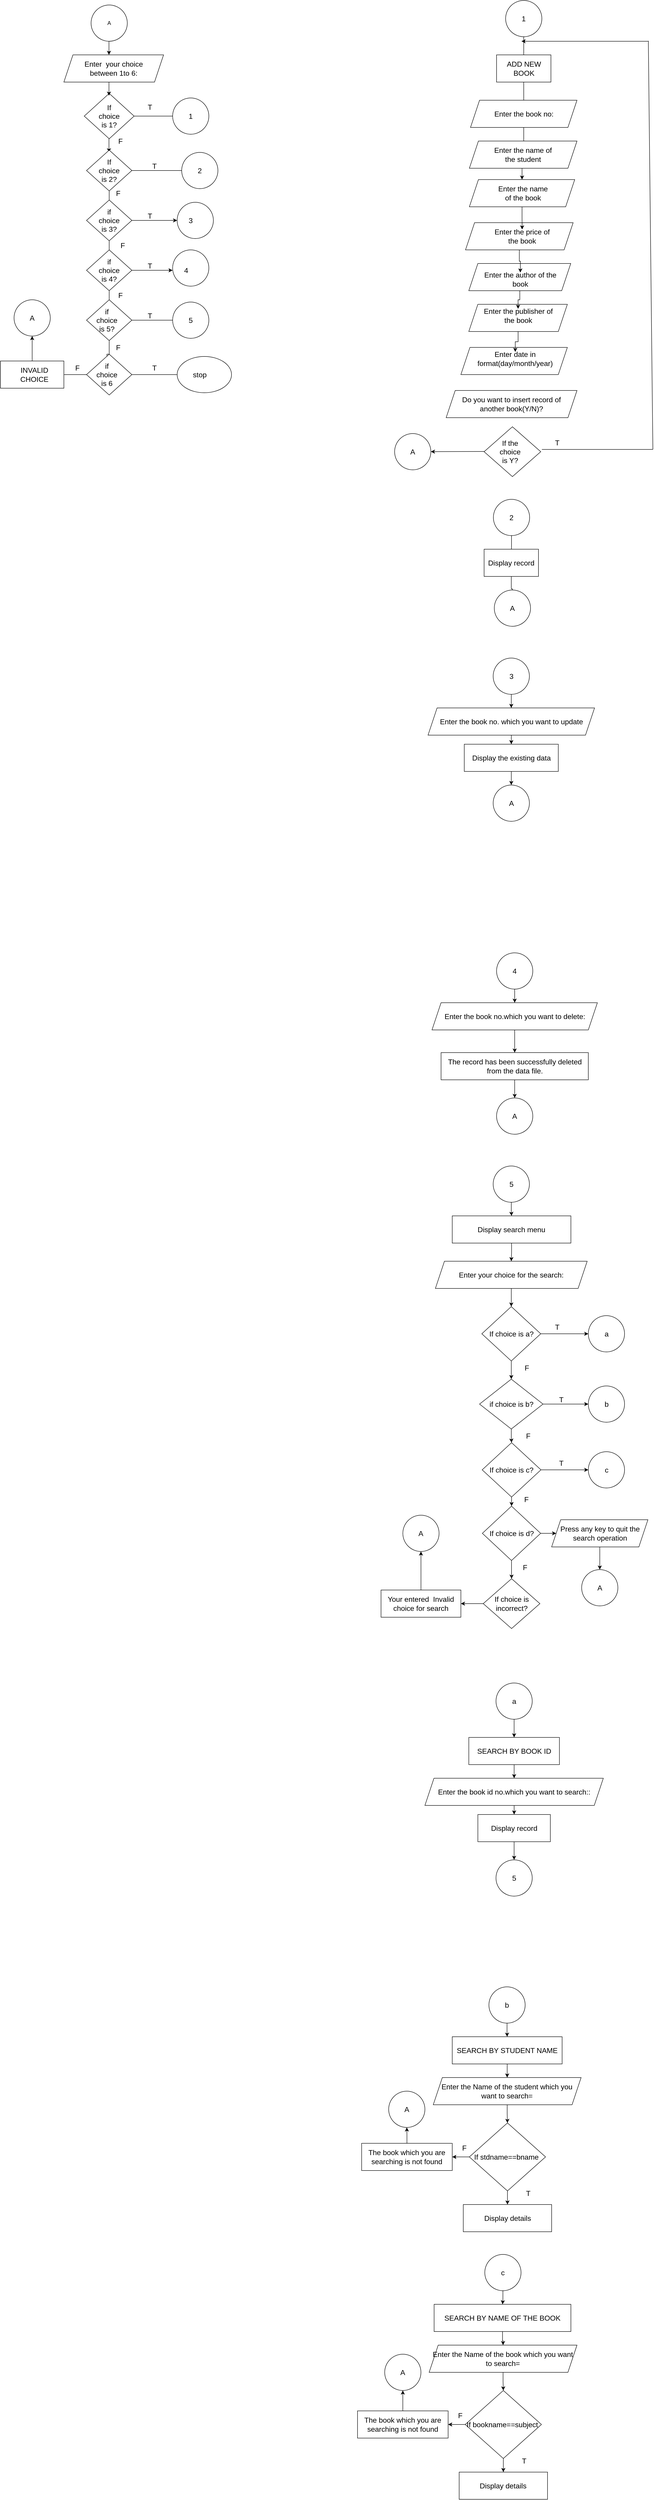 <mxfile version="16.2.6" pages="9"><diagram id="iHjHkovSkQ9QBoOoBfbi" name="Page-1"><mxGraphModel dx="2102" dy="1124" grid="1" gridSize="10" guides="1" tooltips="1" connect="1" arrows="1" fold="1" page="1" pageScale="1" pageWidth="850" pageHeight="1100" math="0" shadow="0"><root><mxCell id="0"/><mxCell id="1" parent="0"/><mxCell id="p6SjUY9R1bg41IahdoJP-5" value="" style="ellipse;whiteSpace=wrap;html=1;aspect=fixed;" vertex="1" parent="1"><mxGeometry x="360" y="60" width="80" height="80" as="geometry"/></mxCell><mxCell id="p6SjUY9R1bg41IahdoJP-6" value="A" style="text;html=1;strokeColor=none;fillColor=none;align=center;verticalAlign=middle;whiteSpace=wrap;rounded=0;" vertex="1" parent="1"><mxGeometry x="370" y="85" width="60" height="30" as="geometry"/></mxCell><mxCell id="p6SjUY9R1bg41IahdoJP-11" value="" style="shape=parallelogram;perimeter=parallelogramPerimeter;whiteSpace=wrap;html=1;fixedSize=1;" vertex="1" parent="1"><mxGeometry x="300" y="170" width="220" height="60" as="geometry"/></mxCell><mxCell id="p6SjUY9R1bg41IahdoJP-12" value="&lt;font style=&quot;font-size: 16px&quot;&gt;Enter &amp;nbsp;your choice between 1to 6:&lt;/font&gt;" style="text;html=1;strokeColor=none;fillColor=none;align=center;verticalAlign=middle;whiteSpace=wrap;rounded=0;" vertex="1" parent="1"><mxGeometry x="340" y="185" width="140" height="30" as="geometry"/></mxCell><mxCell id="p6SjUY9R1bg41IahdoJP-24" value="" style="edgeStyle=orthogonalEdgeStyle;rounded=0;orthogonalLoop=1;jettySize=auto;html=1;fontSize=16;" edge="1" parent="1" source="p6SjUY9R1bg41IahdoJP-13" target="p6SjUY9R1bg41IahdoJP-17"><mxGeometry relative="1" as="geometry"/></mxCell><mxCell id="p6SjUY9R1bg41IahdoJP-13" value="" style="rhombus;whiteSpace=wrap;html=1;fontSize=16;" vertex="1" parent="1"><mxGeometry x="345" y="255" width="110" height="100" as="geometry"/></mxCell><mxCell id="p6SjUY9R1bg41IahdoJP-14" value="If choice is 1?" style="text;html=1;strokeColor=none;fillColor=none;align=center;verticalAlign=middle;whiteSpace=wrap;rounded=0;fontSize=16;" vertex="1" parent="1"><mxGeometry x="370" y="290" width="60" height="30" as="geometry"/></mxCell><mxCell id="p6SjUY9R1bg41IahdoJP-16" value="" style="ellipse;whiteSpace=wrap;html=1;aspect=fixed;fontSize=16;" vertex="1" parent="1"><mxGeometry x="540" y="265" width="80" height="80" as="geometry"/></mxCell><mxCell id="p6SjUY9R1bg41IahdoJP-17" value="1" style="text;html=1;strokeColor=none;fillColor=none;align=center;verticalAlign=middle;whiteSpace=wrap;rounded=0;fontSize=16;" vertex="1" parent="1"><mxGeometry x="550" y="290" width="60" height="30" as="geometry"/></mxCell><mxCell id="p6SjUY9R1bg41IahdoJP-18" value="" style="endArrow=classic;html=1;rounded=0;fontSize=16;" edge="1" parent="1"><mxGeometry width="50" height="50" relative="1" as="geometry"><mxPoint x="399.5" y="230" as="sourcePoint"/><mxPoint x="399.5" y="260" as="targetPoint"/></mxGeometry></mxCell><mxCell id="p6SjUY9R1bg41IahdoJP-19" value="" style="endArrow=classic;html=1;rounded=0;fontSize=16;" edge="1" parent="1"><mxGeometry width="50" height="50" relative="1" as="geometry"><mxPoint x="399.5" y="140" as="sourcePoint"/><mxPoint x="399.5" y="170" as="targetPoint"/></mxGeometry></mxCell><mxCell id="p6SjUY9R1bg41IahdoJP-20" value="" style="endArrow=classic;html=1;rounded=0;fontSize=16;" edge="1" parent="1"><mxGeometry width="50" height="50" relative="1" as="geometry"><mxPoint x="399.5" y="355" as="sourcePoint"/><mxPoint x="399.5" y="385" as="targetPoint"/></mxGeometry></mxCell><mxCell id="p6SjUY9R1bg41IahdoJP-27" value="" style="edgeStyle=orthogonalEdgeStyle;rounded=0;orthogonalLoop=1;jettySize=auto;html=1;fontSize=16;" edge="1" parent="1" source="p6SjUY9R1bg41IahdoJP-21" target="p6SjUY9R1bg41IahdoJP-26"><mxGeometry relative="1" as="geometry"/></mxCell><mxCell id="p6SjUY9R1bg41IahdoJP-30" value="" style="edgeStyle=orthogonalEdgeStyle;rounded=0;orthogonalLoop=1;jettySize=auto;html=1;fontSize=16;" edge="1" parent="1" source="p6SjUY9R1bg41IahdoJP-21" target="p6SjUY9R1bg41IahdoJP-29"><mxGeometry relative="1" as="geometry"/></mxCell><mxCell id="p6SjUY9R1bg41IahdoJP-21" value="" style="rhombus;whiteSpace=wrap;html=1;fontSize=16;" vertex="1" parent="1"><mxGeometry x="350" y="380" width="100" height="90" as="geometry"/></mxCell><mxCell id="p6SjUY9R1bg41IahdoJP-22" value="If choice is 2?" style="text;html=1;strokeColor=none;fillColor=none;align=center;verticalAlign=middle;whiteSpace=wrap;rounded=0;fontSize=16;" vertex="1" parent="1"><mxGeometry x="370" y="410" width="60" height="30" as="geometry"/></mxCell><mxCell id="p6SjUY9R1bg41IahdoJP-25" value="" style="ellipse;whiteSpace=wrap;html=1;aspect=fixed;fontSize=16;" vertex="1" parent="1"><mxGeometry x="560" y="385" width="80" height="80" as="geometry"/></mxCell><mxCell id="p6SjUY9R1bg41IahdoJP-26" value="2" style="text;html=1;strokeColor=none;fillColor=none;align=center;verticalAlign=middle;whiteSpace=wrap;rounded=0;fontSize=16;" vertex="1" parent="1"><mxGeometry x="570" y="410" width="60" height="30" as="geometry"/></mxCell><mxCell id="p6SjUY9R1bg41IahdoJP-52" value="" style="edgeStyle=orthogonalEdgeStyle;rounded=0;orthogonalLoop=1;jettySize=auto;html=1;fontSize=16;" edge="1" parent="1" source="p6SjUY9R1bg41IahdoJP-28" target="p6SjUY9R1bg41IahdoJP-32"><mxGeometry relative="1" as="geometry"/></mxCell><mxCell id="p6SjUY9R1bg41IahdoJP-53" value="" style="edgeStyle=orthogonalEdgeStyle;rounded=0;orthogonalLoop=1;jettySize=auto;html=1;fontSize=16;" edge="1" parent="1" source="p6SjUY9R1bg41IahdoJP-28" target="p6SjUY9R1bg41IahdoJP-34"><mxGeometry relative="1" as="geometry"/></mxCell><mxCell id="p6SjUY9R1bg41IahdoJP-28" value="" style="rhombus;whiteSpace=wrap;html=1;fontSize=16;" vertex="1" parent="1"><mxGeometry x="350" y="490" width="100" height="90" as="geometry"/></mxCell><mxCell id="p6SjUY9R1bg41IahdoJP-29" value="if choice is 3?" style="text;html=1;strokeColor=none;fillColor=none;align=center;verticalAlign=middle;whiteSpace=wrap;rounded=0;fontSize=16;" vertex="1" parent="1"><mxGeometry x="370" y="520" width="60" height="30" as="geometry"/></mxCell><mxCell id="p6SjUY9R1bg41IahdoJP-31" value="" style="ellipse;whiteSpace=wrap;html=1;aspect=fixed;fontSize=16;" vertex="1" parent="1"><mxGeometry x="550" y="495" width="80" height="80" as="geometry"/></mxCell><mxCell id="p6SjUY9R1bg41IahdoJP-32" value="3" style="text;html=1;strokeColor=none;fillColor=none;align=center;verticalAlign=middle;whiteSpace=wrap;rounded=0;fontSize=16;" vertex="1" parent="1"><mxGeometry x="550" y="520" width="60" height="30" as="geometry"/></mxCell><mxCell id="p6SjUY9R1bg41IahdoJP-54" value="" style="edgeStyle=orthogonalEdgeStyle;rounded=0;orthogonalLoop=1;jettySize=auto;html=1;fontSize=16;" edge="1" parent="1" source="p6SjUY9R1bg41IahdoJP-33" target="p6SjUY9R1bg41IahdoJP-40"><mxGeometry relative="1" as="geometry"/></mxCell><mxCell id="p6SjUY9R1bg41IahdoJP-56" value="" style="edgeStyle=orthogonalEdgeStyle;rounded=0;orthogonalLoop=1;jettySize=auto;html=1;fontSize=16;" edge="1" parent="1" source="p6SjUY9R1bg41IahdoJP-33" target="p6SjUY9R1bg41IahdoJP-38"><mxGeometry relative="1" as="geometry"/></mxCell><mxCell id="p6SjUY9R1bg41IahdoJP-33" value="" style="rhombus;whiteSpace=wrap;html=1;fontSize=16;" vertex="1" parent="1"><mxGeometry x="350" y="600" width="100" height="90" as="geometry"/></mxCell><mxCell id="p6SjUY9R1bg41IahdoJP-34" value="if choice is 4?" style="text;html=1;strokeColor=none;fillColor=none;align=center;verticalAlign=middle;whiteSpace=wrap;rounded=0;fontSize=16;" vertex="1" parent="1"><mxGeometry x="370" y="630" width="60" height="30" as="geometry"/></mxCell><mxCell id="p6SjUY9R1bg41IahdoJP-55" value="" style="edgeStyle=orthogonalEdgeStyle;rounded=0;orthogonalLoop=1;jettySize=auto;html=1;fontSize=16;" edge="1" parent="1" source="p6SjUY9R1bg41IahdoJP-37" target="p6SjUY9R1bg41IahdoJP-42"><mxGeometry relative="1" as="geometry"/></mxCell><mxCell id="p6SjUY9R1bg41IahdoJP-58" value="" style="edgeStyle=orthogonalEdgeStyle;rounded=0;orthogonalLoop=1;jettySize=auto;html=1;fontSize=16;" edge="1" parent="1" source="p6SjUY9R1bg41IahdoJP-37" target="p6SjUY9R1bg41IahdoJP-44"><mxGeometry relative="1" as="geometry"/></mxCell><mxCell id="p6SjUY9R1bg41IahdoJP-37" value="" style="rhombus;whiteSpace=wrap;html=1;fontSize=16;" vertex="1" parent="1"><mxGeometry x="350" y="710" width="100" height="90" as="geometry"/></mxCell><mxCell id="p6SjUY9R1bg41IahdoJP-38" value="if choice is 5?" style="text;html=1;strokeColor=none;fillColor=none;align=center;verticalAlign=middle;whiteSpace=wrap;rounded=0;fontSize=16;" vertex="1" parent="1"><mxGeometry x="365" y="740" width="60" height="30" as="geometry"/></mxCell><mxCell id="p6SjUY9R1bg41IahdoJP-39" value="" style="ellipse;whiteSpace=wrap;html=1;aspect=fixed;fontSize=16;" vertex="1" parent="1"><mxGeometry x="540" y="600" width="80" height="80" as="geometry"/></mxCell><mxCell id="p6SjUY9R1bg41IahdoJP-40" value="4" style="text;html=1;strokeColor=none;fillColor=none;align=center;verticalAlign=middle;whiteSpace=wrap;rounded=0;fontSize=16;" vertex="1" parent="1"><mxGeometry x="540" y="630" width="60" height="30" as="geometry"/></mxCell><mxCell id="p6SjUY9R1bg41IahdoJP-41" value="" style="ellipse;whiteSpace=wrap;html=1;aspect=fixed;fontSize=16;" vertex="1" parent="1"><mxGeometry x="540" y="715" width="80" height="80" as="geometry"/></mxCell><mxCell id="p6SjUY9R1bg41IahdoJP-42" value="5" style="text;html=1;strokeColor=none;fillColor=none;align=center;verticalAlign=middle;whiteSpace=wrap;rounded=0;fontSize=16;" vertex="1" parent="1"><mxGeometry x="550" y="740" width="60" height="30" as="geometry"/></mxCell><mxCell id="p6SjUY9R1bg41IahdoJP-59" value="" style="edgeStyle=orthogonalEdgeStyle;rounded=0;orthogonalLoop=1;jettySize=auto;html=1;fontSize=16;" edge="1" parent="1" source="p6SjUY9R1bg41IahdoJP-43" target="p6SjUY9R1bg41IahdoJP-47"><mxGeometry relative="1" as="geometry"/></mxCell><mxCell id="p6SjUY9R1bg41IahdoJP-60" value="" style="edgeStyle=orthogonalEdgeStyle;rounded=0;orthogonalLoop=1;jettySize=auto;html=1;fontSize=16;" edge="1" parent="1" source="p6SjUY9R1bg41IahdoJP-43" target="p6SjUY9R1bg41IahdoJP-49"><mxGeometry relative="1" as="geometry"/></mxCell><mxCell id="p6SjUY9R1bg41IahdoJP-43" value="" style="rhombus;whiteSpace=wrap;html=1;fontSize=16;" vertex="1" parent="1"><mxGeometry x="350" y="830" width="100" height="90" as="geometry"/></mxCell><mxCell id="p6SjUY9R1bg41IahdoJP-44" value="if choice is 6" style="text;html=1;strokeColor=none;fillColor=none;align=center;verticalAlign=middle;whiteSpace=wrap;rounded=0;fontSize=16;" vertex="1" parent="1"><mxGeometry x="365" y="860" width="60" height="30" as="geometry"/></mxCell><mxCell id="p6SjUY9R1bg41IahdoJP-45" value="" style="ellipse;whiteSpace=wrap;html=1;fontSize=16;" vertex="1" parent="1"><mxGeometry x="550" y="835" width="120" height="80" as="geometry"/></mxCell><mxCell id="p6SjUY9R1bg41IahdoJP-46" value="Text" style="text;html=1;strokeColor=none;fillColor=none;align=center;verticalAlign=middle;whiteSpace=wrap;rounded=0;fontSize=16;" vertex="1" parent="1"><mxGeometry x="190" y="735" width="60" height="30" as="geometry"/></mxCell><mxCell id="p6SjUY9R1bg41IahdoJP-47" value="stop" style="text;html=1;strokeColor=none;fillColor=none;align=center;verticalAlign=middle;whiteSpace=wrap;rounded=0;fontSize=16;" vertex="1" parent="1"><mxGeometry x="570" y="860" width="60" height="30" as="geometry"/></mxCell><mxCell id="p6SjUY9R1bg41IahdoJP-61" value="" style="edgeStyle=orthogonalEdgeStyle;rounded=0;orthogonalLoop=1;jettySize=auto;html=1;fontSize=16;" edge="1" parent="1" source="p6SjUY9R1bg41IahdoJP-48" target="p6SjUY9R1bg41IahdoJP-50"><mxGeometry relative="1" as="geometry"/></mxCell><mxCell id="p6SjUY9R1bg41IahdoJP-48" value="" style="rounded=0;whiteSpace=wrap;html=1;fontSize=16;" vertex="1" parent="1"><mxGeometry x="160" y="845" width="140" height="60" as="geometry"/></mxCell><mxCell id="p6SjUY9R1bg41IahdoJP-49" value="INVALID CHOICE" style="text;html=1;strokeColor=none;fillColor=none;align=center;verticalAlign=middle;whiteSpace=wrap;rounded=0;fontSize=16;" vertex="1" parent="1"><mxGeometry x="200" y="860" width="70" height="30" as="geometry"/></mxCell><mxCell id="p6SjUY9R1bg41IahdoJP-50" value="A" style="ellipse;whiteSpace=wrap;html=1;aspect=fixed;fontSize=16;" vertex="1" parent="1"><mxGeometry x="190" y="710" width="80" height="80" as="geometry"/></mxCell><mxCell id="p6SjUY9R1bg41IahdoJP-63" value="T" style="text;html=1;strokeColor=none;fillColor=none;align=center;verticalAlign=middle;whiteSpace=wrap;rounded=0;fontSize=16;" vertex="1" parent="1"><mxGeometry x="460" y="270" width="60" height="30" as="geometry"/></mxCell><mxCell id="p6SjUY9R1bg41IahdoJP-64" value="F" style="text;html=1;strokeColor=none;fillColor=none;align=center;verticalAlign=middle;whiteSpace=wrap;rounded=0;fontSize=16;" vertex="1" parent="1"><mxGeometry x="390" y="460" width="60" height="30" as="geometry"/></mxCell><mxCell id="p6SjUY9R1bg41IahdoJP-65" value="T" style="text;html=1;strokeColor=none;fillColor=none;align=center;verticalAlign=middle;whiteSpace=wrap;rounded=0;fontSize=16;" vertex="1" parent="1"><mxGeometry x="460" y="510" width="60" height="30" as="geometry"/></mxCell><mxCell id="p6SjUY9R1bg41IahdoJP-66" value="T" style="text;html=1;strokeColor=none;fillColor=none;align=center;verticalAlign=middle;whiteSpace=wrap;rounded=0;fontSize=16;" vertex="1" parent="1"><mxGeometry x="470" y="400" width="60" height="30" as="geometry"/></mxCell><mxCell id="p6SjUY9R1bg41IahdoJP-67" value="F" style="text;html=1;strokeColor=none;fillColor=none;align=center;verticalAlign=middle;whiteSpace=wrap;rounded=0;fontSize=16;" vertex="1" parent="1"><mxGeometry x="395" y="345" width="60" height="30" as="geometry"/></mxCell><mxCell id="p6SjUY9R1bg41IahdoJP-68" value="F" style="text;html=1;strokeColor=none;fillColor=none;align=center;verticalAlign=middle;whiteSpace=wrap;rounded=0;fontSize=16;" vertex="1" parent="1"><mxGeometry x="400" y="575" width="60" height="30" as="geometry"/></mxCell><mxCell id="p6SjUY9R1bg41IahdoJP-69" value="F" style="text;html=1;strokeColor=none;fillColor=none;align=center;verticalAlign=middle;whiteSpace=wrap;rounded=0;fontSize=16;" vertex="1" parent="1"><mxGeometry x="395" y="685" width="60" height="30" as="geometry"/></mxCell><mxCell id="p6SjUY9R1bg41IahdoJP-70" value="T" style="text;html=1;strokeColor=none;fillColor=none;align=center;verticalAlign=middle;whiteSpace=wrap;rounded=0;fontSize=16;" vertex="1" parent="1"><mxGeometry x="460" y="730" width="60" height="30" as="geometry"/></mxCell><mxCell id="p6SjUY9R1bg41IahdoJP-71" value="T" style="text;html=1;strokeColor=none;fillColor=none;align=center;verticalAlign=middle;whiteSpace=wrap;rounded=0;fontSize=16;" vertex="1" parent="1"><mxGeometry x="460" y="620" width="60" height="30" as="geometry"/></mxCell><mxCell id="p6SjUY9R1bg41IahdoJP-72" value="T" style="text;html=1;strokeColor=none;fillColor=none;align=center;verticalAlign=middle;whiteSpace=wrap;rounded=0;fontSize=16;" vertex="1" parent="1"><mxGeometry x="470" y="845" width="60" height="30" as="geometry"/></mxCell><mxCell id="p6SjUY9R1bg41IahdoJP-73" value="F" style="text;html=1;strokeColor=none;fillColor=none;align=center;verticalAlign=middle;whiteSpace=wrap;rounded=0;fontSize=16;" vertex="1" parent="1"><mxGeometry x="390" y="800" width="60" height="30" as="geometry"/></mxCell><mxCell id="p6SjUY9R1bg41IahdoJP-74" value="F" style="text;html=1;strokeColor=none;fillColor=none;align=center;verticalAlign=middle;whiteSpace=wrap;rounded=0;fontSize=16;" vertex="1" parent="1"><mxGeometry x="300" y="845" width="60" height="30" as="geometry"/></mxCell><mxCell id="p6SjUY9R1bg41IahdoJP-101" value="" style="edgeStyle=orthogonalEdgeStyle;rounded=0;orthogonalLoop=1;jettySize=auto;html=1;fontSize=16;" edge="1" parent="1" source="p6SjUY9R1bg41IahdoJP-75" target="p6SjUY9R1bg41IahdoJP-78"><mxGeometry relative="1" as="geometry"/></mxCell><mxCell id="p6SjUY9R1bg41IahdoJP-75" value="" style="ellipse;whiteSpace=wrap;html=1;aspect=fixed;fontSize=16;" vertex="1" parent="1"><mxGeometry x="1275" y="50" width="80" height="80" as="geometry"/></mxCell><mxCell id="p6SjUY9R1bg41IahdoJP-76" value="1" style="text;html=1;strokeColor=none;fillColor=none;align=center;verticalAlign=middle;whiteSpace=wrap;rounded=0;fontSize=16;" vertex="1" parent="1"><mxGeometry x="1285" y="75" width="60" height="30" as="geometry"/></mxCell><mxCell id="p6SjUY9R1bg41IahdoJP-102" value="" style="edgeStyle=orthogonalEdgeStyle;rounded=0;orthogonalLoop=1;jettySize=auto;html=1;fontSize=16;" edge="1" parent="1" source="p6SjUY9R1bg41IahdoJP-77" target="p6SjUY9R1bg41IahdoJP-80"><mxGeometry relative="1" as="geometry"/></mxCell><mxCell id="p6SjUY9R1bg41IahdoJP-77" value="" style="rounded=0;whiteSpace=wrap;html=1;fontSize=16;" vertex="1" parent="1"><mxGeometry x="1255" y="170" width="120" height="60" as="geometry"/></mxCell><mxCell id="p6SjUY9R1bg41IahdoJP-78" value="ADD NEW BOOK" style="text;html=1;strokeColor=none;fillColor=none;align=center;verticalAlign=middle;whiteSpace=wrap;rounded=0;fontSize=16;" vertex="1" parent="1"><mxGeometry x="1267.5" y="185" width="95" height="30" as="geometry"/></mxCell><mxCell id="p6SjUY9R1bg41IahdoJP-103" value="" style="edgeStyle=orthogonalEdgeStyle;rounded=0;orthogonalLoop=1;jettySize=auto;html=1;fontSize=16;" edge="1" parent="1" source="p6SjUY9R1bg41IahdoJP-79" target="p6SjUY9R1bg41IahdoJP-83"><mxGeometry relative="1" as="geometry"/></mxCell><mxCell id="p6SjUY9R1bg41IahdoJP-105" value="" style="group" vertex="1" connectable="0" parent="1"><mxGeometry x="1197.5" y="270" width="235" height="60" as="geometry"/></mxCell><mxCell id="p6SjUY9R1bg41IahdoJP-79" value="" style="shape=parallelogram;perimeter=parallelogramPerimeter;whiteSpace=wrap;html=1;fixedSize=1;fontSize=16;" vertex="1" parent="p6SjUY9R1bg41IahdoJP-105"><mxGeometry width="235" height="60" as="geometry"/></mxCell><mxCell id="p6SjUY9R1bg41IahdoJP-80" value="Enter the book no:" style="text;html=1;strokeColor=none;fillColor=none;align=center;verticalAlign=middle;whiteSpace=wrap;rounded=0;fontSize=16;" vertex="1" parent="p6SjUY9R1bg41IahdoJP-105"><mxGeometry x="46.25" y="15" width="142.5" height="30" as="geometry"/></mxCell><mxCell id="p6SjUY9R1bg41IahdoJP-106" value="" style="group" vertex="1" connectable="0" parent="1"><mxGeometry x="1195" y="360" width="237.5" height="60" as="geometry"/></mxCell><mxCell id="p6SjUY9R1bg41IahdoJP-81" value="" style="shape=parallelogram;perimeter=parallelogramPerimeter;whiteSpace=wrap;html=1;fixedSize=1;fontSize=16;" vertex="1" parent="p6SjUY9R1bg41IahdoJP-106"><mxGeometry width="237.5" height="60" as="geometry"/></mxCell><mxCell id="p6SjUY9R1bg41IahdoJP-82" value="Enter the name of the student" style="text;html=1;strokeColor=none;fillColor=none;align=center;verticalAlign=middle;whiteSpace=wrap;rounded=0;fontSize=16;" vertex="1" parent="p6SjUY9R1bg41IahdoJP-106"><mxGeometry x="46.25" y="15" width="145" height="30" as="geometry"/></mxCell><mxCell id="p6SjUY9R1bg41IahdoJP-107" value="" style="group" vertex="1" connectable="0" parent="1"><mxGeometry x="1195" y="445" width="232.5" height="60" as="geometry"/></mxCell><mxCell id="p6SjUY9R1bg41IahdoJP-83" value="" style="shape=parallelogram;perimeter=parallelogramPerimeter;whiteSpace=wrap;html=1;fixedSize=1;fontSize=16;" vertex="1" parent="p6SjUY9R1bg41IahdoJP-107"><mxGeometry width="232.5" height="60" as="geometry"/></mxCell><mxCell id="p6SjUY9R1bg41IahdoJP-84" value="Enter the name of the book" style="text;html=1;strokeColor=none;fillColor=none;align=center;verticalAlign=middle;whiteSpace=wrap;rounded=0;fontSize=16;" vertex="1" parent="p6SjUY9R1bg41IahdoJP-107"><mxGeometry x="54.38" y="15" width="128.75" height="30" as="geometry"/></mxCell><mxCell id="p6SjUY9R1bg41IahdoJP-108" value="" style="group" vertex="1" connectable="0" parent="1"><mxGeometry x="1186.5" y="540" width="237.5" height="60" as="geometry"/></mxCell><mxCell id="p6SjUY9R1bg41IahdoJP-85" value="" style="shape=parallelogram;perimeter=parallelogramPerimeter;whiteSpace=wrap;html=1;fixedSize=1;fontSize=16;" vertex="1" parent="p6SjUY9R1bg41IahdoJP-108"><mxGeometry width="237.5" height="60" as="geometry"/></mxCell><mxCell id="p6SjUY9R1bg41IahdoJP-86" value="Enter the price of the book" style="text;html=1;strokeColor=none;fillColor=none;align=center;verticalAlign=middle;whiteSpace=wrap;rounded=0;fontSize=16;" vertex="1" parent="p6SjUY9R1bg41IahdoJP-108"><mxGeometry x="57.5" y="15" width="135" height="30" as="geometry"/></mxCell><mxCell id="p6SjUY9R1bg41IahdoJP-109" value="" style="group" vertex="1" connectable="0" parent="1"><mxGeometry x="1193.75" y="630" width="225" height="60" as="geometry"/></mxCell><mxCell id="p6SjUY9R1bg41IahdoJP-87" value="" style="shape=parallelogram;perimeter=parallelogramPerimeter;whiteSpace=wrap;html=1;fixedSize=1;fontSize=16;" vertex="1" parent="p6SjUY9R1bg41IahdoJP-109"><mxGeometry width="225" height="60" as="geometry"/></mxCell><mxCell id="p6SjUY9R1bg41IahdoJP-88" value="Enter the author of the book" style="text;html=1;strokeColor=none;fillColor=none;align=center;verticalAlign=middle;whiteSpace=wrap;rounded=0;fontSize=16;" vertex="1" parent="p6SjUY9R1bg41IahdoJP-109"><mxGeometry x="31.25" y="20" width="165" height="30" as="geometry"/></mxCell><mxCell id="p6SjUY9R1bg41IahdoJP-110" value="" style="group" vertex="1" connectable="0" parent="1"><mxGeometry x="1193.75" y="720" width="217.5" height="60" as="geometry"/></mxCell><mxCell id="p6SjUY9R1bg41IahdoJP-89" value="" style="shape=parallelogram;perimeter=parallelogramPerimeter;whiteSpace=wrap;html=1;fixedSize=1;fontSize=16;" vertex="1" parent="p6SjUY9R1bg41IahdoJP-110"><mxGeometry width="217.5" height="60" as="geometry"/></mxCell><mxCell id="p6SjUY9R1bg41IahdoJP-90" value="Enter the publisher of the book" style="text;html=1;strokeColor=none;fillColor=none;align=center;verticalAlign=middle;whiteSpace=wrap;rounded=0;fontSize=16;" vertex="1" parent="p6SjUY9R1bg41IahdoJP-110"><mxGeometry x="18.75" y="10" width="180" height="30" as="geometry"/></mxCell><mxCell id="p6SjUY9R1bg41IahdoJP-111" value="" style="group" vertex="1" connectable="0" parent="1"><mxGeometry x="1176.25" y="815" width="235" height="60" as="geometry"/></mxCell><mxCell id="p6SjUY9R1bg41IahdoJP-91" value="" style="shape=parallelogram;perimeter=parallelogramPerimeter;whiteSpace=wrap;html=1;fixedSize=1;fontSize=16;" vertex="1" parent="p6SjUY9R1bg41IahdoJP-111"><mxGeometry width="235" height="60" as="geometry"/></mxCell><mxCell id="p6SjUY9R1bg41IahdoJP-92" value="Enter date in format(day/month/year)" style="text;html=1;strokeColor=none;fillColor=none;align=center;verticalAlign=middle;whiteSpace=wrap;rounded=0;fontSize=16;" vertex="1" parent="p6SjUY9R1bg41IahdoJP-111"><mxGeometry x="85" y="10" width="70" height="30" as="geometry"/></mxCell><mxCell id="p6SjUY9R1bg41IahdoJP-112" value="" style="group" vertex="1" connectable="0" parent="1"><mxGeometry x="1143.75" y="910" width="288.75" height="60" as="geometry"/></mxCell><mxCell id="p6SjUY9R1bg41IahdoJP-93" value="" style="shape=parallelogram;perimeter=parallelogramPerimeter;whiteSpace=wrap;html=1;fixedSize=1;fontSize=16;" vertex="1" parent="p6SjUY9R1bg41IahdoJP-112"><mxGeometry width="288.75" height="60" as="geometry"/></mxCell><mxCell id="p6SjUY9R1bg41IahdoJP-94" value="Do you want to insert record of another book(Y/N)?" style="text;html=1;strokeColor=none;fillColor=none;align=center;verticalAlign=middle;whiteSpace=wrap;rounded=0;fontSize=16;" vertex="1" parent="p6SjUY9R1bg41IahdoJP-112"><mxGeometry x="24.37" y="15" width="240" height="30" as="geometry"/></mxCell><mxCell id="p6SjUY9R1bg41IahdoJP-113" value="" style="group" vertex="1" connectable="0" parent="1"><mxGeometry x="1227.5" y="990" width="125" height="110" as="geometry"/></mxCell><mxCell id="p6SjUY9R1bg41IahdoJP-99" value="" style="rhombus;whiteSpace=wrap;html=1;fontSize=16;" vertex="1" parent="p6SjUY9R1bg41IahdoJP-113"><mxGeometry width="125" height="110" as="geometry"/></mxCell><mxCell id="p6SjUY9R1bg41IahdoJP-100" value="If the choice is Y?" style="text;html=1;strokeColor=none;fillColor=none;align=center;verticalAlign=middle;whiteSpace=wrap;rounded=0;fontSize=16;" vertex="1" parent="p6SjUY9R1bg41IahdoJP-113"><mxGeometry x="27.5" y="40" width="60" height="30" as="geometry"/></mxCell><mxCell id="p6SjUY9R1bg41IahdoJP-115" value="" style="edgeStyle=orthogonalEdgeStyle;rounded=0;orthogonalLoop=1;jettySize=auto;html=1;fontSize=16;" edge="1" parent="1" source="p6SjUY9R1bg41IahdoJP-83" target="p6SjUY9R1bg41IahdoJP-86"><mxGeometry relative="1" as="geometry"/></mxCell><mxCell id="p6SjUY9R1bg41IahdoJP-121" value="" style="edgeStyle=orthogonalEdgeStyle;rounded=0;orthogonalLoop=1;jettySize=auto;html=1;fontSize=16;" edge="1" parent="1" source="p6SjUY9R1bg41IahdoJP-85" target="p6SjUY9R1bg41IahdoJP-88"><mxGeometry relative="1" as="geometry"/></mxCell><mxCell id="p6SjUY9R1bg41IahdoJP-122" value="" style="edgeStyle=orthogonalEdgeStyle;rounded=0;orthogonalLoop=1;jettySize=auto;html=1;fontSize=16;" edge="1" parent="1" source="p6SjUY9R1bg41IahdoJP-87" target="p6SjUY9R1bg41IahdoJP-90"><mxGeometry relative="1" as="geometry"/></mxCell><mxCell id="p6SjUY9R1bg41IahdoJP-123" value="" style="edgeStyle=orthogonalEdgeStyle;rounded=0;orthogonalLoop=1;jettySize=auto;html=1;fontSize=16;" edge="1" parent="1" source="p6SjUY9R1bg41IahdoJP-89" target="p6SjUY9R1bg41IahdoJP-92"><mxGeometry relative="1" as="geometry"/></mxCell><mxCell id="p6SjUY9R1bg41IahdoJP-126" value="" style="endArrow=none;html=1;rounded=0;fontSize=16;" edge="1" parent="1"><mxGeometry width="50" height="50" relative="1" as="geometry"><mxPoint x="1355" y="1040" as="sourcePoint"/><mxPoint x="1600" y="1040" as="targetPoint"/></mxGeometry></mxCell><mxCell id="p6SjUY9R1bg41IahdoJP-127" value="" style="endArrow=none;html=1;rounded=0;fontSize=16;" edge="1" parent="1"><mxGeometry width="50" height="50" relative="1" as="geometry"><mxPoint x="1600" y="1040" as="sourcePoint"/><mxPoint x="1590" y="139" as="targetPoint"/></mxGeometry></mxCell><mxCell id="p6SjUY9R1bg41IahdoJP-128" value="" style="endArrow=classic;html=1;rounded=0;fontSize=16;" edge="1" parent="1"><mxGeometry width="50" height="50" relative="1" as="geometry"><mxPoint x="1590" y="140" as="sourcePoint"/><mxPoint x="1310" y="140" as="targetPoint"/></mxGeometry></mxCell><mxCell id="p6SjUY9R1bg41IahdoJP-129" value="T" style="text;html=1;strokeColor=none;fillColor=none;align=center;verticalAlign=middle;whiteSpace=wrap;rounded=0;fontSize=16;" vertex="1" parent="1"><mxGeometry x="1358.75" y="1010" width="60" height="30" as="geometry"/></mxCell><mxCell id="p6SjUY9R1bg41IahdoJP-130" value="" style="endArrow=classic;html=1;rounded=0;fontSize=16;" edge="1" parent="1" target="p6SjUY9R1bg41IahdoJP-131"><mxGeometry width="50" height="50" relative="1" as="geometry"><mxPoint x="1227.5" y="1044.5" as="sourcePoint"/><mxPoint x="1107.5" y="1044.5" as="targetPoint"/></mxGeometry></mxCell><mxCell id="p6SjUY9R1bg41IahdoJP-131" value="" style="ellipse;whiteSpace=wrap;html=1;aspect=fixed;fontSize=16;" vertex="1" parent="1"><mxGeometry x="1030" y="1005" width="80" height="80" as="geometry"/></mxCell><mxCell id="p6SjUY9R1bg41IahdoJP-132" value="A" style="text;html=1;strokeColor=none;fillColor=none;align=center;verticalAlign=middle;whiteSpace=wrap;rounded=0;fontSize=16;" vertex="1" parent="1"><mxGeometry x="1040" y="1030" width="60" height="30" as="geometry"/></mxCell><mxCell id="p6SjUY9R1bg41IahdoJP-137" value="" style="edgeStyle=orthogonalEdgeStyle;rounded=0;orthogonalLoop=1;jettySize=auto;html=1;fontSize=16;" edge="1" parent="1" source="p6SjUY9R1bg41IahdoJP-133" target="p6SjUY9R1bg41IahdoJP-136"><mxGeometry relative="1" as="geometry"/></mxCell><mxCell id="p6SjUY9R1bg41IahdoJP-133" value="" style="ellipse;whiteSpace=wrap;html=1;aspect=fixed;fontSize=16;" vertex="1" parent="1"><mxGeometry x="1248" y="1150" width="80" height="80" as="geometry"/></mxCell><mxCell id="p6SjUY9R1bg41IahdoJP-134" value="2" style="text;html=1;strokeColor=none;fillColor=none;align=center;verticalAlign=middle;whiteSpace=wrap;rounded=0;fontSize=16;" vertex="1" parent="1"><mxGeometry x="1258.13" y="1175" width="60" height="30" as="geometry"/></mxCell><mxCell id="p6SjUY9R1bg41IahdoJP-140" value="" style="edgeStyle=orthogonalEdgeStyle;rounded=0;orthogonalLoop=1;jettySize=auto;html=1;fontSize=16;" edge="1" parent="1" source="p6SjUY9R1bg41IahdoJP-135" target="p6SjUY9R1bg41IahdoJP-139"><mxGeometry relative="1" as="geometry"/></mxCell><mxCell id="p6SjUY9R1bg41IahdoJP-135" value="" style="rounded=0;whiteSpace=wrap;html=1;fontSize=16;" vertex="1" parent="1"><mxGeometry x="1227.5" y="1260" width="120" height="60" as="geometry"/></mxCell><mxCell id="p6SjUY9R1bg41IahdoJP-136" value="Display record" style="text;html=1;strokeColor=none;fillColor=none;align=center;verticalAlign=middle;whiteSpace=wrap;rounded=0;fontSize=16;" vertex="1" parent="1"><mxGeometry x="1205" y="1275" width="165" height="30" as="geometry"/></mxCell><mxCell id="p6SjUY9R1bg41IahdoJP-138" value="" style="ellipse;whiteSpace=wrap;html=1;aspect=fixed;fontSize=16;" vertex="1" parent="1"><mxGeometry x="1250" y="1350" width="80" height="80" as="geometry"/></mxCell><mxCell id="p6SjUY9R1bg41IahdoJP-139" value="A" style="text;html=1;strokeColor=none;fillColor=none;align=center;verticalAlign=middle;whiteSpace=wrap;rounded=0;fontSize=16;" vertex="1" parent="1"><mxGeometry x="1260" y="1375" width="60" height="30" as="geometry"/></mxCell><mxCell id="p6SjUY9R1bg41IahdoJP-145" value="" style="edgeStyle=orthogonalEdgeStyle;rounded=0;orthogonalLoop=1;jettySize=auto;html=1;fontSize=16;" edge="1" parent="1" source="p6SjUY9R1bg41IahdoJP-141" target="p6SjUY9R1bg41IahdoJP-144"><mxGeometry relative="1" as="geometry"/></mxCell><mxCell id="p6SjUY9R1bg41IahdoJP-141" value="" style="ellipse;whiteSpace=wrap;html=1;aspect=fixed;fontSize=16;" vertex="1" parent="1"><mxGeometry x="1247.5" y="1500" width="80" height="80" as="geometry"/></mxCell><mxCell id="p6SjUY9R1bg41IahdoJP-142" value="3" style="text;html=1;strokeColor=none;fillColor=none;align=center;verticalAlign=middle;whiteSpace=wrap;rounded=0;fontSize=16;" vertex="1" parent="1"><mxGeometry x="1258.13" y="1525" width="60" height="30" as="geometry"/></mxCell><mxCell id="p6SjUY9R1bg41IahdoJP-148" value="" style="edgeStyle=orthogonalEdgeStyle;rounded=0;orthogonalLoop=1;jettySize=auto;html=1;fontSize=16;" edge="1" parent="1" source="p6SjUY9R1bg41IahdoJP-143" target="p6SjUY9R1bg41IahdoJP-147"><mxGeometry relative="1" as="geometry"/></mxCell><mxCell id="p6SjUY9R1bg41IahdoJP-143" value="Display the existing data" style="rounded=0;whiteSpace=wrap;html=1;fontSize=16;" vertex="1" parent="1"><mxGeometry x="1183.75" y="1690" width="207.5" height="60" as="geometry"/></mxCell><mxCell id="p6SjUY9R1bg41IahdoJP-146" value="" style="edgeStyle=orthogonalEdgeStyle;rounded=0;orthogonalLoop=1;jettySize=auto;html=1;fontSize=16;" edge="1" parent="1" source="p6SjUY9R1bg41IahdoJP-144" target="p6SjUY9R1bg41IahdoJP-143"><mxGeometry relative="1" as="geometry"/></mxCell><mxCell id="p6SjUY9R1bg41IahdoJP-144" value="Enter the book no. which you want to update" style="shape=parallelogram;perimeter=parallelogramPerimeter;whiteSpace=wrap;html=1;fixedSize=1;fontSize=16;" vertex="1" parent="1"><mxGeometry x="1103.75" y="1610" width="367.5" height="60" as="geometry"/></mxCell><mxCell id="p6SjUY9R1bg41IahdoJP-147" value="A" style="ellipse;whiteSpace=wrap;html=1;aspect=fixed;fontSize=16;" vertex="1" parent="1"><mxGeometry x="1247.5" y="1780" width="80" height="80" as="geometry"/></mxCell><mxCell id="p6SjUY9R1bg41IahdoJP-156" value="" style="edgeStyle=orthogonalEdgeStyle;rounded=0;orthogonalLoop=1;jettySize=auto;html=1;fontSize=16;" edge="1" parent="1" source="p6SjUY9R1bg41IahdoJP-149" target="p6SjUY9R1bg41IahdoJP-152"><mxGeometry relative="1" as="geometry"/></mxCell><mxCell id="p6SjUY9R1bg41IahdoJP-149" value="4" style="ellipse;whiteSpace=wrap;html=1;aspect=fixed;fontSize=16;" vertex="1" parent="1"><mxGeometry x="1255" y="2150" width="80" height="80" as="geometry"/></mxCell><mxCell id="p6SjUY9R1bg41IahdoJP-154" value="" style="edgeStyle=orthogonalEdgeStyle;rounded=0;orthogonalLoop=1;jettySize=auto;html=1;fontSize=16;" edge="1" parent="1" source="p6SjUY9R1bg41IahdoJP-152" target="p6SjUY9R1bg41IahdoJP-153"><mxGeometry relative="1" as="geometry"/></mxCell><mxCell id="p6SjUY9R1bg41IahdoJP-152" value="Enter the book no.which you want to delete:" style="shape=parallelogram;perimeter=parallelogramPerimeter;whiteSpace=wrap;html=1;fixedSize=1;fontSize=16;" vertex="1" parent="1"><mxGeometry x="1112.5" y="2260" width="365" height="60" as="geometry"/></mxCell><mxCell id="p6SjUY9R1bg41IahdoJP-158" value="" style="edgeStyle=orthogonalEdgeStyle;rounded=0;orthogonalLoop=1;jettySize=auto;html=1;fontSize=16;" edge="1" parent="1" source="p6SjUY9R1bg41IahdoJP-153" target="p6SjUY9R1bg41IahdoJP-157"><mxGeometry relative="1" as="geometry"/></mxCell><mxCell id="p6SjUY9R1bg41IahdoJP-153" value="The record has been successfully deleted from the data file." style="rounded=0;whiteSpace=wrap;html=1;fontSize=16;" vertex="1" parent="1"><mxGeometry x="1132.5" y="2370" width="325" height="60" as="geometry"/></mxCell><mxCell id="p6SjUY9R1bg41IahdoJP-157" value="A" style="ellipse;whiteSpace=wrap;html=1;aspect=fixed;fontSize=16;" vertex="1" parent="1"><mxGeometry x="1255" y="2470" width="80" height="80" as="geometry"/></mxCell><mxCell id="p6SjUY9R1bg41IahdoJP-176" value="" style="edgeStyle=orthogonalEdgeStyle;rounded=0;orthogonalLoop=1;jettySize=auto;html=1;fontSize=16;" edge="1" parent="1" source="p6SjUY9R1bg41IahdoJP-159" target="p6SjUY9R1bg41IahdoJP-160"><mxGeometry relative="1" as="geometry"/></mxCell><mxCell id="p6SjUY9R1bg41IahdoJP-159" value="5" style="ellipse;whiteSpace=wrap;html=1;aspect=fixed;fontSize=16;" vertex="1" parent="1"><mxGeometry x="1247.5" y="2620" width="80" height="80" as="geometry"/></mxCell><mxCell id="p6SjUY9R1bg41IahdoJP-177" value="" style="edgeStyle=orthogonalEdgeStyle;rounded=0;orthogonalLoop=1;jettySize=auto;html=1;fontSize=16;" edge="1" parent="1" source="p6SjUY9R1bg41IahdoJP-160" target="p6SjUY9R1bg41IahdoJP-161"><mxGeometry relative="1" as="geometry"/></mxCell><mxCell id="p6SjUY9R1bg41IahdoJP-160" value="Display search menu" style="rounded=0;whiteSpace=wrap;html=1;fontSize=16;" vertex="1" parent="1"><mxGeometry x="1157.2" y="2730" width="261.87" height="60" as="geometry"/></mxCell><mxCell id="p6SjUY9R1bg41IahdoJP-178" value="" style="edgeStyle=orthogonalEdgeStyle;rounded=0;orthogonalLoop=1;jettySize=auto;html=1;fontSize=16;" edge="1" parent="1" source="p6SjUY9R1bg41IahdoJP-161" target="p6SjUY9R1bg41IahdoJP-162"><mxGeometry relative="1" as="geometry"/></mxCell><mxCell id="p6SjUY9R1bg41IahdoJP-161" value="Enter your choice for the search:" style="shape=parallelogram;perimeter=parallelogramPerimeter;whiteSpace=wrap;html=1;fixedSize=1;fontSize=16;" vertex="1" parent="1"><mxGeometry x="1120" y="2830" width="335" height="60" as="geometry"/></mxCell><mxCell id="p6SjUY9R1bg41IahdoJP-175" value="" style="edgeStyle=orthogonalEdgeStyle;rounded=0;orthogonalLoop=1;jettySize=auto;html=1;fontSize=16;" edge="1" parent="1" source="p6SjUY9R1bg41IahdoJP-162" target="p6SjUY9R1bg41IahdoJP-167"><mxGeometry relative="1" as="geometry"/></mxCell><mxCell id="p6SjUY9R1bg41IahdoJP-179" value="" style="edgeStyle=orthogonalEdgeStyle;rounded=0;orthogonalLoop=1;jettySize=auto;html=1;fontSize=16;" edge="1" parent="1" source="p6SjUY9R1bg41IahdoJP-162" target="p6SjUY9R1bg41IahdoJP-163"><mxGeometry relative="1" as="geometry"/></mxCell><mxCell id="p6SjUY9R1bg41IahdoJP-162" value="If choice is a?" style="rhombus;whiteSpace=wrap;html=1;fontSize=16;" vertex="1" parent="1"><mxGeometry x="1222.5" y="2930" width="130" height="120" as="geometry"/></mxCell><mxCell id="p6SjUY9R1bg41IahdoJP-174" value="" style="edgeStyle=orthogonalEdgeStyle;rounded=0;orthogonalLoop=1;jettySize=auto;html=1;fontSize=16;" edge="1" parent="1" source="p6SjUY9R1bg41IahdoJP-163" target="p6SjUY9R1bg41IahdoJP-168"><mxGeometry relative="1" as="geometry"/></mxCell><mxCell id="p6SjUY9R1bg41IahdoJP-180" value="" style="edgeStyle=orthogonalEdgeStyle;rounded=0;orthogonalLoop=1;jettySize=auto;html=1;fontSize=16;" edge="1" parent="1" source="p6SjUY9R1bg41IahdoJP-163" target="p6SjUY9R1bg41IahdoJP-164"><mxGeometry relative="1" as="geometry"/></mxCell><mxCell id="p6SjUY9R1bg41IahdoJP-163" value="if choice is b?" style="rhombus;whiteSpace=wrap;html=1;fontSize=16;" vertex="1" parent="1"><mxGeometry x="1217.5" y="3090" width="140" height="110" as="geometry"/></mxCell><mxCell id="p6SjUY9R1bg41IahdoJP-173" value="" style="edgeStyle=orthogonalEdgeStyle;rounded=0;orthogonalLoop=1;jettySize=auto;html=1;fontSize=16;" edge="1" parent="1" source="p6SjUY9R1bg41IahdoJP-164" target="p6SjUY9R1bg41IahdoJP-169"><mxGeometry relative="1" as="geometry"/></mxCell><mxCell id="p6SjUY9R1bg41IahdoJP-181" value="" style="edgeStyle=orthogonalEdgeStyle;rounded=0;orthogonalLoop=1;jettySize=auto;html=1;fontSize=16;" edge="1" parent="1" source="p6SjUY9R1bg41IahdoJP-164" target="p6SjUY9R1bg41IahdoJP-165"><mxGeometry relative="1" as="geometry"/></mxCell><mxCell id="p6SjUY9R1bg41IahdoJP-164" value="If choice is c?" style="rhombus;whiteSpace=wrap;html=1;fontSize=16;" vertex="1" parent="1"><mxGeometry x="1223.29" y="3230" width="129.68" height="120" as="geometry"/></mxCell><mxCell id="p6SjUY9R1bg41IahdoJP-182" value="" style="edgeStyle=orthogonalEdgeStyle;rounded=0;orthogonalLoop=1;jettySize=auto;html=1;fontSize=16;" edge="1" parent="1" source="p6SjUY9R1bg41IahdoJP-165" target="p6SjUY9R1bg41IahdoJP-170"><mxGeometry relative="1" as="geometry"/></mxCell><mxCell id="p6SjUY9R1bg41IahdoJP-229" value="" style="edgeStyle=orthogonalEdgeStyle;rounded=0;orthogonalLoop=1;jettySize=auto;html=1;fontSize=16;" edge="1" parent="1" source="p6SjUY9R1bg41IahdoJP-165" target="p6SjUY9R1bg41IahdoJP-228"><mxGeometry relative="1" as="geometry"/></mxCell><mxCell id="p6SjUY9R1bg41IahdoJP-165" value="If choice is d?" style="rhombus;whiteSpace=wrap;html=1;fontSize=16;" vertex="1" parent="1"><mxGeometry x="1223.7" y="3370" width="128.59" height="120" as="geometry"/></mxCell><mxCell id="p6SjUY9R1bg41IahdoJP-166" value="A" style="ellipse;whiteSpace=wrap;html=1;aspect=fixed;fontSize=16;" vertex="1" parent="1"><mxGeometry x="1442.81" y="3510" width="80" height="80" as="geometry"/></mxCell><mxCell id="p6SjUY9R1bg41IahdoJP-167" value="a" style="ellipse;whiteSpace=wrap;html=1;aspect=fixed;fontSize=16;" vertex="1" parent="1"><mxGeometry x="1457.5" y="2950" width="80" height="80" as="geometry"/></mxCell><mxCell id="p6SjUY9R1bg41IahdoJP-168" value="b" style="ellipse;whiteSpace=wrap;html=1;aspect=fixed;fontSize=16;" vertex="1" parent="1"><mxGeometry x="1457.5" y="3105" width="80" height="80" as="geometry"/></mxCell><mxCell id="p6SjUY9R1bg41IahdoJP-169" value="c" style="ellipse;whiteSpace=wrap;html=1;aspect=fixed;fontSize=16;" vertex="1" parent="1"><mxGeometry x="1457.5" y="3250" width="80" height="80" as="geometry"/></mxCell><mxCell id="p6SjUY9R1bg41IahdoJP-183" value="" style="edgeStyle=orthogonalEdgeStyle;rounded=0;orthogonalLoop=1;jettySize=auto;html=1;fontSize=16;" edge="1" parent="1" source="p6SjUY9R1bg41IahdoJP-170" target="p6SjUY9R1bg41IahdoJP-171"><mxGeometry relative="1" as="geometry"/></mxCell><mxCell id="p6SjUY9R1bg41IahdoJP-170" value="If choice is incorrect?" style="rhombus;whiteSpace=wrap;html=1;fontSize=16;" vertex="1" parent="1"><mxGeometry x="1225.63" y="3530" width="125" height="110" as="geometry"/></mxCell><mxCell id="p6SjUY9R1bg41IahdoJP-185" value="" style="edgeStyle=orthogonalEdgeStyle;rounded=0;orthogonalLoop=1;jettySize=auto;html=1;fontSize=16;" edge="1" parent="1" source="p6SjUY9R1bg41IahdoJP-171" target="p6SjUY9R1bg41IahdoJP-184"><mxGeometry relative="1" as="geometry"/></mxCell><mxCell id="p6SjUY9R1bg41IahdoJP-171" value="Your entered &amp;nbsp;Invalid choice for search" style="rounded=0;whiteSpace=wrap;html=1;fontSize=16;" vertex="1" parent="1"><mxGeometry x="1000" y="3555" width="176.25" height="60" as="geometry"/></mxCell><mxCell id="p6SjUY9R1bg41IahdoJP-184" value="A" style="ellipse;whiteSpace=wrap;html=1;aspect=fixed;fontSize=16;" vertex="1" parent="1"><mxGeometry x="1048.13" y="3390" width="80" height="80" as="geometry"/></mxCell><mxCell id="p6SjUY9R1bg41IahdoJP-186" value="T" style="text;html=1;strokeColor=none;fillColor=none;align=center;verticalAlign=middle;whiteSpace=wrap;rounded=0;fontSize=16;" vertex="1" parent="1"><mxGeometry x="1358.75" y="2960" width="60" height="30" as="geometry"/></mxCell><mxCell id="p6SjUY9R1bg41IahdoJP-187" value="F" style="text;html=1;strokeColor=none;fillColor=none;align=center;verticalAlign=middle;whiteSpace=wrap;rounded=0;fontSize=16;" vertex="1" parent="1"><mxGeometry x="1292.29" y="3050" width="60" height="30" as="geometry"/></mxCell><mxCell id="p6SjUY9R1bg41IahdoJP-188" value="T" style="text;html=1;strokeColor=none;fillColor=none;align=center;verticalAlign=middle;whiteSpace=wrap;rounded=0;fontSize=16;" vertex="1" parent="1"><mxGeometry x="1367.5" y="3120" width="60" height="30" as="geometry"/></mxCell><mxCell id="p6SjUY9R1bg41IahdoJP-189" value="F" style="text;html=1;strokeColor=none;fillColor=none;align=center;verticalAlign=middle;whiteSpace=wrap;rounded=0;fontSize=16;" vertex="1" parent="1"><mxGeometry x="1295" y="3200" width="60" height="30" as="geometry"/></mxCell><mxCell id="p6SjUY9R1bg41IahdoJP-190" value="T" style="text;html=1;strokeColor=none;fillColor=none;align=center;verticalAlign=middle;whiteSpace=wrap;rounded=0;fontSize=16;" vertex="1" parent="1"><mxGeometry x="1367.5" y="3260" width="60" height="30" as="geometry"/></mxCell><mxCell id="p6SjUY9R1bg41IahdoJP-191" value="F" style="text;html=1;strokeColor=none;fillColor=none;align=center;verticalAlign=middle;whiteSpace=wrap;rounded=0;fontSize=16;" vertex="1" parent="1"><mxGeometry x="1290.63" y="3340" width="60" height="30" as="geometry"/></mxCell><mxCell id="p6SjUY9R1bg41IahdoJP-193" value="F" style="text;html=1;strokeColor=none;fillColor=none;align=center;verticalAlign=middle;whiteSpace=wrap;rounded=0;fontSize=16;" vertex="1" parent="1"><mxGeometry x="1287.5" y="3490" width="60" height="30" as="geometry"/></mxCell><mxCell id="p6SjUY9R1bg41IahdoJP-198" value="" style="edgeStyle=orthogonalEdgeStyle;rounded=0;orthogonalLoop=1;jettySize=auto;html=1;fontSize=16;" edge="1" parent="1" source="p6SjUY9R1bg41IahdoJP-194" target="p6SjUY9R1bg41IahdoJP-195"><mxGeometry relative="1" as="geometry"/></mxCell><mxCell id="p6SjUY9R1bg41IahdoJP-194" value="a" style="ellipse;whiteSpace=wrap;html=1;aspect=fixed;fontSize=16;" vertex="1" parent="1"><mxGeometry x="1253.75" y="3760" width="80" height="80" as="geometry"/></mxCell><mxCell id="p6SjUY9R1bg41IahdoJP-206" value="" style="edgeStyle=orthogonalEdgeStyle;rounded=0;orthogonalLoop=1;jettySize=auto;html=1;fontSize=16;" edge="1" parent="1" source="p6SjUY9R1bg41IahdoJP-195" target="p6SjUY9R1bg41IahdoJP-196"><mxGeometry relative="1" as="geometry"/></mxCell><mxCell id="p6SjUY9R1bg41IahdoJP-195" value="SEARCH BY BOOK ID" style="rounded=0;whiteSpace=wrap;html=1;fontSize=16;" vertex="1" parent="1"><mxGeometry x="1193.75" y="3880" width="200" height="60" as="geometry"/></mxCell><mxCell id="p6SjUY9R1bg41IahdoJP-208" value="" style="edgeStyle=orthogonalEdgeStyle;rounded=0;orthogonalLoop=1;jettySize=auto;html=1;fontSize=16;" edge="1" parent="1" source="p6SjUY9R1bg41IahdoJP-196" target="p6SjUY9R1bg41IahdoJP-207"><mxGeometry relative="1" as="geometry"/></mxCell><mxCell id="p6SjUY9R1bg41IahdoJP-196" value="Enter the book id no.which you want to search::" style="shape=parallelogram;perimeter=parallelogramPerimeter;whiteSpace=wrap;html=1;fixedSize=1;fontSize=16;" vertex="1" parent="1"><mxGeometry x="1096.87" y="3970" width="393.75" height="60" as="geometry"/></mxCell><mxCell id="p6SjUY9R1bg41IahdoJP-210" value="" style="edgeStyle=orthogonalEdgeStyle;rounded=0;orthogonalLoop=1;jettySize=auto;html=1;fontSize=16;" edge="1" parent="1" source="p6SjUY9R1bg41IahdoJP-207" target="p6SjUY9R1bg41IahdoJP-209"><mxGeometry relative="1" as="geometry"/></mxCell><mxCell id="p6SjUY9R1bg41IahdoJP-207" value="Display record" style="rounded=0;whiteSpace=wrap;html=1;fontSize=16;" vertex="1" parent="1"><mxGeometry x="1213.74" y="4050" width="160" height="60" as="geometry"/></mxCell><mxCell id="p6SjUY9R1bg41IahdoJP-209" value="5" style="ellipse;whiteSpace=wrap;html=1;aspect=fixed;fontSize=16;" vertex="1" parent="1"><mxGeometry x="1253.74" y="4150" width="80" height="80" as="geometry"/></mxCell><mxCell id="p6SjUY9R1bg41IahdoJP-221" value="" style="edgeStyle=orthogonalEdgeStyle;rounded=0;orthogonalLoop=1;jettySize=auto;html=1;fontSize=16;" edge="1" parent="1" source="p6SjUY9R1bg41IahdoJP-211" target="p6SjUY9R1bg41IahdoJP-212"><mxGeometry relative="1" as="geometry"/></mxCell><mxCell id="p6SjUY9R1bg41IahdoJP-211" value="b" style="ellipse;whiteSpace=wrap;html=1;aspect=fixed;fontSize=16;" vertex="1" parent="1"><mxGeometry x="1238.13" y="4430" width="80" height="80" as="geometry"/></mxCell><mxCell id="p6SjUY9R1bg41IahdoJP-220" value="" style="edgeStyle=orthogonalEdgeStyle;rounded=0;orthogonalLoop=1;jettySize=auto;html=1;fontSize=16;" edge="1" parent="1" source="p6SjUY9R1bg41IahdoJP-212" target="p6SjUY9R1bg41IahdoJP-213"><mxGeometry relative="1" as="geometry"/></mxCell><mxCell id="p6SjUY9R1bg41IahdoJP-212" value="SEARCH BY STUDENT NAME" style="rounded=0;whiteSpace=wrap;html=1;fontSize=16;" vertex="1" parent="1"><mxGeometry x="1157.2" y="4540" width="242.5" height="60" as="geometry"/></mxCell><mxCell id="p6SjUY9R1bg41IahdoJP-219" value="" style="edgeStyle=orthogonalEdgeStyle;rounded=0;orthogonalLoop=1;jettySize=auto;html=1;fontSize=16;" edge="1" parent="1" source="p6SjUY9R1bg41IahdoJP-213" target="p6SjUY9R1bg41IahdoJP-214"><mxGeometry relative="1" as="geometry"/></mxCell><mxCell id="p6SjUY9R1bg41IahdoJP-213" value="Enter the Name of the student which you want to search=" style="shape=parallelogram;perimeter=parallelogramPerimeter;whiteSpace=wrap;html=1;fixedSize=1;fontSize=16;" vertex="1" parent="1"><mxGeometry x="1115.3" y="4630" width="326.3" height="60" as="geometry"/></mxCell><mxCell id="p6SjUY9R1bg41IahdoJP-217" value="" style="edgeStyle=orthogonalEdgeStyle;rounded=0;orthogonalLoop=1;jettySize=auto;html=1;fontSize=16;" edge="1" parent="1" source="p6SjUY9R1bg41IahdoJP-214" target="p6SjUY9R1bg41IahdoJP-216"><mxGeometry relative="1" as="geometry"/></mxCell><mxCell id="p6SjUY9R1bg41IahdoJP-218" value="" style="edgeStyle=orthogonalEdgeStyle;rounded=0;orthogonalLoop=1;jettySize=auto;html=1;fontSize=16;" edge="1" parent="1" source="p6SjUY9R1bg41IahdoJP-214" target="p6SjUY9R1bg41IahdoJP-215"><mxGeometry relative="1" as="geometry"/></mxCell><mxCell id="p6SjUY9R1bg41IahdoJP-214" value="If stdname==bname&amp;nbsp;" style="rhombus;whiteSpace=wrap;html=1;fontSize=16;" vertex="1" parent="1"><mxGeometry x="1195" y="4730" width="168.12" height="150" as="geometry"/></mxCell><mxCell id="p6SjUY9R1bg41IahdoJP-215" value="Display details" style="rounded=0;whiteSpace=wrap;html=1;fontSize=16;" vertex="1" parent="1"><mxGeometry x="1181.56" y="4910" width="195" height="60" as="geometry"/></mxCell><mxCell id="p6SjUY9R1bg41IahdoJP-246" value="" style="edgeStyle=orthogonalEdgeStyle;rounded=0;orthogonalLoop=1;jettySize=auto;html=1;fontSize=16;" edge="1" parent="1" source="p6SjUY9R1bg41IahdoJP-216" target="p6SjUY9R1bg41IahdoJP-222"><mxGeometry relative="1" as="geometry"/></mxCell><mxCell id="p6SjUY9R1bg41IahdoJP-216" value="The book which you are searching is not found" style="rounded=0;whiteSpace=wrap;html=1;fontSize=16;" vertex="1" parent="1"><mxGeometry x="957.2" y="4775" width="200" height="60" as="geometry"/></mxCell><mxCell id="p6SjUY9R1bg41IahdoJP-222" value="A" style="ellipse;whiteSpace=wrap;html=1;aspect=fixed;fontSize=16;" vertex="1" parent="1"><mxGeometry x="1016.87" y="4660" width="80" height="80" as="geometry"/></mxCell><mxCell id="p6SjUY9R1bg41IahdoJP-223" value="T" style="text;html=1;strokeColor=none;fillColor=none;align=center;verticalAlign=middle;whiteSpace=wrap;rounded=0;fontSize=16;" vertex="1" parent="1"><mxGeometry x="1295" y="4870" width="60" height="30" as="geometry"/></mxCell><mxCell id="p6SjUY9R1bg41IahdoJP-224" value="F" style="text;html=1;strokeColor=none;fillColor=none;align=center;verticalAlign=middle;whiteSpace=wrap;rounded=0;fontSize=16;" vertex="1" parent="1"><mxGeometry x="1153.74" y="4770" width="60" height="30" as="geometry"/></mxCell><mxCell id="p6SjUY9R1bg41IahdoJP-230" value="" style="edgeStyle=orthogonalEdgeStyle;rounded=0;orthogonalLoop=1;jettySize=auto;html=1;fontSize=16;" edge="1" parent="1" source="p6SjUY9R1bg41IahdoJP-228" target="p6SjUY9R1bg41IahdoJP-166"><mxGeometry relative="1" as="geometry"/></mxCell><mxCell id="p6SjUY9R1bg41IahdoJP-228" value="Press any key to quit the search operation" style="shape=parallelogram;perimeter=parallelogramPerimeter;whiteSpace=wrap;html=1;fixedSize=1;fontSize=16;" vertex="1" parent="1"><mxGeometry x="1376.56" y="3400" width="212.5" height="60" as="geometry"/></mxCell><mxCell id="p6SjUY9R1bg41IahdoJP-231" value="" style="edgeStyle=orthogonalEdgeStyle;rounded=0;orthogonalLoop=1;jettySize=auto;html=1;fontSize=16;" edge="1" parent="1" source="p6SjUY9R1bg41IahdoJP-232" target="p6SjUY9R1bg41IahdoJP-234"><mxGeometry relative="1" as="geometry"/></mxCell><mxCell id="p6SjUY9R1bg41IahdoJP-232" value="c" style="ellipse;whiteSpace=wrap;html=1;aspect=fixed;fontSize=16;" vertex="1" parent="1"><mxGeometry x="1229.03" y="5020" width="80" height="80" as="geometry"/></mxCell><mxCell id="p6SjUY9R1bg41IahdoJP-233" value="" style="edgeStyle=orthogonalEdgeStyle;rounded=0;orthogonalLoop=1;jettySize=auto;html=1;fontSize=16;" edge="1" parent="1" source="p6SjUY9R1bg41IahdoJP-234" target="p6SjUY9R1bg41IahdoJP-236"><mxGeometry relative="1" as="geometry"/></mxCell><mxCell id="p6SjUY9R1bg41IahdoJP-234" value="SEARCH BY NAME OF THE BOOK" style="rounded=0;whiteSpace=wrap;html=1;fontSize=16;" vertex="1" parent="1"><mxGeometry x="1117.17" y="5130" width="301.9" height="60" as="geometry"/></mxCell><mxCell id="p6SjUY9R1bg41IahdoJP-235" value="" style="edgeStyle=orthogonalEdgeStyle;rounded=0;orthogonalLoop=1;jettySize=auto;html=1;fontSize=16;" edge="1" parent="1" source="p6SjUY9R1bg41IahdoJP-236" target="p6SjUY9R1bg41IahdoJP-239"><mxGeometry relative="1" as="geometry"/></mxCell><mxCell id="p6SjUY9R1bg41IahdoJP-236" value="Enter the Name of the book which you want to search=" style="shape=parallelogram;perimeter=parallelogramPerimeter;whiteSpace=wrap;html=1;fixedSize=1;fontSize=16;" vertex="1" parent="1"><mxGeometry x="1106.2" y="5220" width="326.3" height="60" as="geometry"/></mxCell><mxCell id="p6SjUY9R1bg41IahdoJP-237" value="" style="edgeStyle=orthogonalEdgeStyle;rounded=0;orthogonalLoop=1;jettySize=auto;html=1;fontSize=16;" edge="1" parent="1" source="p6SjUY9R1bg41IahdoJP-239" target="p6SjUY9R1bg41IahdoJP-241"><mxGeometry relative="1" as="geometry"/></mxCell><mxCell id="p6SjUY9R1bg41IahdoJP-238" value="" style="edgeStyle=orthogonalEdgeStyle;rounded=0;orthogonalLoop=1;jettySize=auto;html=1;fontSize=16;" edge="1" parent="1" source="p6SjUY9R1bg41IahdoJP-239" target="p6SjUY9R1bg41IahdoJP-240"><mxGeometry relative="1" as="geometry"/></mxCell><mxCell id="p6SjUY9R1bg41IahdoJP-239" value="If bookname==subject&amp;nbsp;" style="rhombus;whiteSpace=wrap;html=1;fontSize=16;" vertex="1" parent="1"><mxGeometry x="1185.9" y="5320" width="168.12" height="150" as="geometry"/></mxCell><mxCell id="p6SjUY9R1bg41IahdoJP-240" value="Display details" style="rounded=0;whiteSpace=wrap;html=1;fontSize=16;" vertex="1" parent="1"><mxGeometry x="1172.46" y="5500" width="195" height="60" as="geometry"/></mxCell><mxCell id="p6SjUY9R1bg41IahdoJP-245" value="" style="edgeStyle=orthogonalEdgeStyle;rounded=0;orthogonalLoop=1;jettySize=auto;html=1;fontSize=16;" edge="1" parent="1" source="p6SjUY9R1bg41IahdoJP-241" target="p6SjUY9R1bg41IahdoJP-242"><mxGeometry relative="1" as="geometry"/></mxCell><mxCell id="p6SjUY9R1bg41IahdoJP-241" value="The book which you are searching is not found" style="rounded=0;whiteSpace=wrap;html=1;fontSize=16;" vertex="1" parent="1"><mxGeometry x="948.1" y="5365" width="200" height="60" as="geometry"/></mxCell><mxCell id="p6SjUY9R1bg41IahdoJP-242" value="A" style="ellipse;whiteSpace=wrap;html=1;aspect=fixed;fontSize=16;" vertex="1" parent="1"><mxGeometry x="1008.1" y="5240" width="80" height="80" as="geometry"/></mxCell><mxCell id="p6SjUY9R1bg41IahdoJP-243" value="T" style="text;html=1;strokeColor=none;fillColor=none;align=center;verticalAlign=middle;whiteSpace=wrap;rounded=0;fontSize=16;" vertex="1" parent="1"><mxGeometry x="1285.9" y="5460" width="60" height="30" as="geometry"/></mxCell><mxCell id="p6SjUY9R1bg41IahdoJP-244" value="F" style="text;html=1;strokeColor=none;fillColor=none;align=center;verticalAlign=middle;whiteSpace=wrap;rounded=0;fontSize=16;" vertex="1" parent="1"><mxGeometry x="1144.64" y="5360" width="60" height="30" as="geometry"/></mxCell></root></mxGraphModel></diagram><diagram id="zlVCJpV4-UDXM6tdxekM" name="Login_FC"><mxGraphModel dx="1892" dy="2112" grid="1" gridSize="10" guides="1" tooltips="1" connect="1" arrows="1" fold="1" page="1" pageScale="1" pageWidth="850" pageHeight="1100" math="0" shadow="0"><root><mxCell id="ImGLxhjSIeZYufaJV95z-0"/><mxCell id="ImGLxhjSIeZYufaJV95z-1" parent="ImGLxhjSIeZYufaJV95z-0"/><mxCell id="ImGLxhjSIeZYufaJV95z-5" value="" style="edgeStyle=orthogonalEdgeStyle;rounded=0;orthogonalLoop=1;jettySize=auto;html=1;fontSize=16;" edge="1" parent="ImGLxhjSIeZYufaJV95z-1" source="ImGLxhjSIeZYufaJV95z-2" target="ImGLxhjSIeZYufaJV95z-3"><mxGeometry relative="1" as="geometry"/></mxCell><mxCell id="ImGLxhjSIeZYufaJV95z-2" value="START" style="ellipse;whiteSpace=wrap;html=1;fontSize=16;" vertex="1" parent="ImGLxhjSIeZYufaJV95z-1"><mxGeometry x="550" y="-1080" width="120" height="80" as="geometry"/></mxCell><mxCell id="ImGLxhjSIeZYufaJV95z-6" value="" style="edgeStyle=orthogonalEdgeStyle;rounded=0;orthogonalLoop=1;jettySize=auto;html=1;fontSize=16;" edge="1" parent="ImGLxhjSIeZYufaJV95z-1" source="ImGLxhjSIeZYufaJV95z-3" target="ImGLxhjSIeZYufaJV95z-4"><mxGeometry relative="1" as="geometry"/></mxCell><mxCell id="ImGLxhjSIeZYufaJV95z-3" value="Press any key to continue" style="rounded=0;whiteSpace=wrap;html=1;fontSize=16;" vertex="1" parent="ImGLxhjSIeZYufaJV95z-1"><mxGeometry x="480" y="-960" width="260" height="60" as="geometry"/></mxCell><mxCell id="ImGLxhjSIeZYufaJV95z-15" value="" style="edgeStyle=orthogonalEdgeStyle;rounded=0;orthogonalLoop=1;jettySize=auto;html=1;fontSize=16;" edge="1" parent="ImGLxhjSIeZYufaJV95z-1" source="ImGLxhjSIeZYufaJV95z-4" target="ImGLxhjSIeZYufaJV95z-9"><mxGeometry relative="1" as="geometry"/></mxCell><mxCell id="ImGLxhjSIeZYufaJV95z-4" value="Enter username and password" style="shape=parallelogram;perimeter=parallelogramPerimeter;whiteSpace=wrap;html=1;fixedSize=1;fontSize=16;" vertex="1" parent="ImGLxhjSIeZYufaJV95z-1"><mxGeometry x="470" y="-860" width="280" height="60" as="geometry"/></mxCell><mxCell id="ImGLxhjSIeZYufaJV95z-17" style="edgeStyle=orthogonalEdgeStyle;rounded=0;orthogonalLoop=1;jettySize=auto;html=1;entryX=0;entryY=0.5;entryDx=0;entryDy=0;fontSize=16;" edge="1" parent="ImGLxhjSIeZYufaJV95z-1" source="ImGLxhjSIeZYufaJV95z-7" target="ImGLxhjSIeZYufaJV95z-4"><mxGeometry relative="1" as="geometry"/></mxCell><mxCell id="ImGLxhjSIeZYufaJV95z-7" value="Show SORRY!!! LOGIN UNSUCESSFULL" style="rounded=0;whiteSpace=wrap;html=1;fontSize=16;" vertex="1" parent="ImGLxhjSIeZYufaJV95z-1"><mxGeometry x="50" y="-860" width="260" height="60" as="geometry"/></mxCell><mxCell id="ImGLxhjSIeZYufaJV95z-23" value="" style="edgeStyle=orthogonalEdgeStyle;rounded=0;orthogonalLoop=1;jettySize=auto;html=1;fontSize=16;" edge="1" parent="ImGLxhjSIeZYufaJV95z-1" source="ImGLxhjSIeZYufaJV95z-8" target="ImGLxhjSIeZYufaJV95z-11"><mxGeometry relative="1" as="geometry"/></mxCell><mxCell id="ImGLxhjSIeZYufaJV95z-8" value="Show WELCOME TO OUR SYSTEM!!!&lt;br&gt;YOUR LOGIN IS SUCCESSFULL" style="rounded=0;whiteSpace=wrap;html=1;fontSize=16;" vertex="1" parent="ImGLxhjSIeZYufaJV95z-1"><mxGeometry x="480" y="-570" width="260" height="60" as="geometry"/></mxCell><mxCell id="ImGLxhjSIeZYufaJV95z-19" style="edgeStyle=orthogonalEdgeStyle;rounded=0;orthogonalLoop=1;jettySize=auto;html=1;entryX=1;entryY=0.5;entryDx=0;entryDy=0;fontSize=16;" edge="1" parent="ImGLxhjSIeZYufaJV95z-1" source="ImGLxhjSIeZYufaJV95z-9" target="ImGLxhjSIeZYufaJV95z-10"><mxGeometry relative="1" as="geometry"/></mxCell><mxCell id="ImGLxhjSIeZYufaJV95z-21" value="" style="edgeStyle=orthogonalEdgeStyle;rounded=0;orthogonalLoop=1;jettySize=auto;html=1;fontSize=16;" edge="1" parent="ImGLxhjSIeZYufaJV95z-1" source="ImGLxhjSIeZYufaJV95z-9" target="ImGLxhjSIeZYufaJV95z-8"><mxGeometry relative="1" as="geometry"/></mxCell><mxCell id="ImGLxhjSIeZYufaJV95z-9" value="&lt;font style=&quot;font-size: 17px&quot;&gt;If username and password is correct?&lt;/font&gt;" style="rhombus;whiteSpace=wrap;html=1;fontSize=16;" vertex="1" parent="ImGLxhjSIeZYufaJV95z-1"><mxGeometry x="510" y="-770" width="200" height="170" as="geometry"/></mxCell><mxCell id="ImGLxhjSIeZYufaJV95z-18" style="edgeStyle=orthogonalEdgeStyle;rounded=0;orthogonalLoop=1;jettySize=auto;html=1;entryX=0.423;entryY=1;entryDx=0;entryDy=0;entryPerimeter=0;fontSize=16;" edge="1" parent="ImGLxhjSIeZYufaJV95z-1" source="ImGLxhjSIeZYufaJV95z-10" target="ImGLxhjSIeZYufaJV95z-7"><mxGeometry relative="1" as="geometry"/></mxCell><mxCell id="ImGLxhjSIeZYufaJV95z-20" style="edgeStyle=orthogonalEdgeStyle;rounded=0;orthogonalLoop=1;jettySize=auto;html=1;entryX=0.5;entryY=0;entryDx=0;entryDy=0;fontSize=16;" edge="1" parent="ImGLxhjSIeZYufaJV95z-1" source="ImGLxhjSIeZYufaJV95z-10" target="ImGLxhjSIeZYufaJV95z-14"><mxGeometry relative="1" as="geometry"/></mxCell><mxCell id="ImGLxhjSIeZYufaJV95z-10" value="&lt;font style=&quot;font-size: 17px&quot;&gt;if username and password is incorrect for 4 time?&lt;/font&gt;" style="rhombus;whiteSpace=wrap;html=1;fontSize=16;" vertex="1" parent="ImGLxhjSIeZYufaJV95z-1"><mxGeometry x="60" y="-780" width="200" height="190" as="geometry"/></mxCell><mxCell id="ImGLxhjSIeZYufaJV95z-24" value="" style="edgeStyle=orthogonalEdgeStyle;rounded=0;orthogonalLoop=1;jettySize=auto;html=1;fontSize=16;" edge="1" parent="ImGLxhjSIeZYufaJV95z-1" source="ImGLxhjSIeZYufaJV95z-11" target="ImGLxhjSIeZYufaJV95z-12"><mxGeometry relative="1" as="geometry"/></mxCell><mxCell id="ImGLxhjSIeZYufaJV95z-11" value="Press any key to continue" style="shape=parallelogram;perimeter=parallelogramPerimeter;whiteSpace=wrap;html=1;fixedSize=1;fontSize=16;" vertex="1" parent="ImGLxhjSIeZYufaJV95z-1"><mxGeometry x="470" y="-470" width="280" height="60" as="geometry"/></mxCell><mxCell id="ImGLxhjSIeZYufaJV95z-25" value="" style="edgeStyle=orthogonalEdgeStyle;rounded=0;orthogonalLoop=1;jettySize=auto;html=1;fontSize=16;" edge="1" parent="ImGLxhjSIeZYufaJV95z-1" source="ImGLxhjSIeZYufaJV95z-12" target="ImGLxhjSIeZYufaJV95z-13"><mxGeometry relative="1" as="geometry"/></mxCell><mxCell id="ImGLxhjSIeZYufaJV95z-12" value="SHOW MAIN MENU" style="rounded=0;whiteSpace=wrap;html=1;fontSize=16;" vertex="1" parent="ImGLxhjSIeZYufaJV95z-1"><mxGeometry x="480" y="-370" width="260" height="60" as="geometry"/></mxCell><mxCell id="ImGLxhjSIeZYufaJV95z-13" value="A" style="ellipse;whiteSpace=wrap;html=1;aspect=fixed;fontSize=16;" vertex="1" parent="ImGLxhjSIeZYufaJV95z-1"><mxGeometry x="570" y="-270" width="80" height="80" as="geometry"/></mxCell><mxCell id="ImGLxhjSIeZYufaJV95z-14" value="STOP" style="ellipse;whiteSpace=wrap;html=1;fontSize=16;" vertex="1" parent="ImGLxhjSIeZYufaJV95z-1"><mxGeometry x="100" y="-380" width="120" height="80" as="geometry"/></mxCell><mxCell id="ImGLxhjSIeZYufaJV95z-26" value="F" style="text;html=1;align=center;verticalAlign=middle;resizable=0;points=[];autosize=1;strokeColor=none;fillColor=none;fontSize=16;" vertex="1" parent="ImGLxhjSIeZYufaJV95z-1"><mxGeometry x="195" y="-780" width="30" height="20" as="geometry"/></mxCell><mxCell id="ImGLxhjSIeZYufaJV95z-27" value="F" style="text;html=1;align=center;verticalAlign=middle;resizable=0;points=[];autosize=1;strokeColor=none;fillColor=none;fontSize=16;" vertex="1" parent="ImGLxhjSIeZYufaJV95z-1"><mxGeometry x="310" y="-720" width="30" height="20" as="geometry"/></mxCell><mxCell id="ImGLxhjSIeZYufaJV95z-28" value="T" style="text;html=1;align=center;verticalAlign=middle;resizable=0;points=[];autosize=1;strokeColor=none;fillColor=none;fontSize=16;" vertex="1" parent="ImGLxhjSIeZYufaJV95z-1"><mxGeometry x="630" y="-610" width="30" height="20" as="geometry"/></mxCell><mxCell id="ImGLxhjSIeZYufaJV95z-29" value="T" style="text;html=1;align=center;verticalAlign=middle;resizable=0;points=[];autosize=1;strokeColor=none;fillColor=none;fontSize=16;" vertex="1" parent="ImGLxhjSIeZYufaJV95z-1"><mxGeometry x="180" y="-620" width="30" height="20" as="geometry"/></mxCell></root></mxGraphModel></diagram><diagram id="31KQNHfGm1D2Mo-Exp_A" name="Main Menu"><mxGraphModel dx="1577" dy="843" grid="1" gridSize="10" guides="1" tooltips="1" connect="1" arrows="1" fold="1" page="1" pageScale="1" pageWidth="850" pageHeight="1100" math="0" shadow="0"><root><mxCell id="3RJQSWqCRoZoVT8oAFip-0"/><mxCell id="3RJQSWqCRoZoVT8oAFip-1" parent="3RJQSWqCRoZoVT8oAFip-0"/><mxCell id="3RJQSWqCRoZoVT8oAFip-2" value="A" style="ellipse;whiteSpace=wrap;html=1;aspect=fixed;" vertex="1" parent="3RJQSWqCRoZoVT8oAFip-1"><mxGeometry x="360" y="40" width="80" height="80" as="geometry"/></mxCell><mxCell id="3RJQSWqCRoZoVT8oAFip-65" style="edgeStyle=orthogonalEdgeStyle;rounded=0;orthogonalLoop=1;jettySize=auto;html=1;entryX=0.5;entryY=0;entryDx=0;entryDy=0;fontSize=17;" edge="1" parent="3RJQSWqCRoZoVT8oAFip-1" source="3RJQSWqCRoZoVT8oAFip-4" target="3RJQSWqCRoZoVT8oAFip-7"><mxGeometry relative="1" as="geometry"/></mxCell><mxCell id="3RJQSWqCRoZoVT8oAFip-4" value="&lt;span style=&quot;font-size: 16px&quot;&gt;Enter &amp;nbsp;your choice between 1 to 6:&lt;/span&gt;" style="shape=parallelogram;perimeter=parallelogramPerimeter;whiteSpace=wrap;html=1;fixedSize=1;" vertex="1" parent="3RJQSWqCRoZoVT8oAFip-1"><mxGeometry x="210" y="150" width="380" height="60" as="geometry"/></mxCell><mxCell id="3RJQSWqCRoZoVT8oAFip-62" style="edgeStyle=orthogonalEdgeStyle;rounded=0;orthogonalLoop=1;jettySize=auto;html=1;entryX=0;entryY=0.5;entryDx=0;entryDy=0;fontSize=17;" edge="1" parent="3RJQSWqCRoZoVT8oAFip-1" source="3RJQSWqCRoZoVT8oAFip-7" target="3RJQSWqCRoZoVT8oAFip-9"><mxGeometry relative="1" as="geometry"/></mxCell><mxCell id="3RJQSWqCRoZoVT8oAFip-67" style="edgeStyle=orthogonalEdgeStyle;rounded=0;orthogonalLoop=1;jettySize=auto;html=1;entryX=0.5;entryY=0;entryDx=0;entryDy=0;fontSize=17;" edge="1" parent="3RJQSWqCRoZoVT8oAFip-1" source="3RJQSWqCRoZoVT8oAFip-7"><mxGeometry relative="1" as="geometry"><mxPoint x="400" y="380" as="targetPoint"/></mxGeometry></mxCell><mxCell id="3RJQSWqCRoZoVT8oAFip-7" value="&lt;span style=&quot;font-size: 14px&quot;&gt;If choice is 1?&lt;/span&gt;" style="rhombus;whiteSpace=wrap;html=1;fontSize=16;" vertex="1" parent="3RJQSWqCRoZoVT8oAFip-1"><mxGeometry x="340" y="240" width="120" height="110" as="geometry"/></mxCell><mxCell id="3RJQSWqCRoZoVT8oAFip-9" value="1" style="ellipse;whiteSpace=wrap;html=1;aspect=fixed;fontSize=16;" vertex="1" parent="3RJQSWqCRoZoVT8oAFip-1"><mxGeometry x="570" y="255" width="80" height="80" as="geometry"/></mxCell><mxCell id="3RJQSWqCRoZoVT8oAFip-12" value="" style="endArrow=classic;html=1;rounded=0;fontSize=16;" edge="1" parent="3RJQSWqCRoZoVT8oAFip-1"><mxGeometry width="50" height="50" relative="1" as="geometry"><mxPoint x="399.5" y="120" as="sourcePoint"/><mxPoint x="399.5" y="150" as="targetPoint"/></mxGeometry></mxCell><mxCell id="3RJQSWqCRoZoVT8oAFip-74" style="edgeStyle=orthogonalEdgeStyle;rounded=0;orthogonalLoop=1;jettySize=auto;html=1;entryX=0.5;entryY=0;entryDx=0;entryDy=0;fontSize=13;" edge="1" parent="3RJQSWqCRoZoVT8oAFip-1"><mxGeometry relative="1" as="geometry"><mxPoint x="400" y="470.0" as="sourcePoint"/><mxPoint x="400" y="470.0" as="targetPoint"/></mxGeometry></mxCell><mxCell id="3RJQSWqCRoZoVT8oAFip-73" style="edgeStyle=orthogonalEdgeStyle;rounded=0;orthogonalLoop=1;jettySize=auto;html=1;entryX=0.5;entryY=0;entryDx=0;entryDy=0;fontSize=13;" edge="1" parent="3RJQSWqCRoZoVT8oAFip-1"><mxGeometry relative="1" as="geometry"><mxPoint x="400" y="560.0" as="sourcePoint"/><mxPoint x="400" y="580" as="targetPoint"/></mxGeometry></mxCell><mxCell id="3RJQSWqCRoZoVT8oAFip-42" value="STOP" style="ellipse;whiteSpace=wrap;html=1;fontSize=16;" vertex="1" parent="3RJQSWqCRoZoVT8oAFip-1"><mxGeometry x="559" y="955" width="120" height="80" as="geometry"/></mxCell><mxCell id="3RJQSWqCRoZoVT8oAFip-45" value="" style="edgeStyle=orthogonalEdgeStyle;rounded=0;orthogonalLoop=1;jettySize=auto;html=1;fontSize=16;" edge="1" parent="3RJQSWqCRoZoVT8oAFip-1" source="3RJQSWqCRoZoVT8oAFip-46" target="3RJQSWqCRoZoVT8oAFip-48"><mxGeometry relative="1" as="geometry"/></mxCell><mxCell id="3RJQSWqCRoZoVT8oAFip-46" value="&lt;span&gt;INVALID CHOICE&lt;/span&gt;" style="rounded=0;whiteSpace=wrap;html=1;fontSize=16;" vertex="1" parent="3RJQSWqCRoZoVT8oAFip-1"><mxGeometry x="139" y="965" width="140" height="60" as="geometry"/></mxCell><mxCell id="3RJQSWqCRoZoVT8oAFip-48" value="A" style="ellipse;whiteSpace=wrap;html=1;aspect=fixed;fontSize=16;" vertex="1" parent="3RJQSWqCRoZoVT8oAFip-1"><mxGeometry x="169" y="820" width="80" height="80" as="geometry"/></mxCell><mxCell id="3RJQSWqCRoZoVT8oAFip-49" value="T" style="text;html=1;strokeColor=none;fillColor=none;align=center;verticalAlign=middle;whiteSpace=wrap;rounded=0;fontSize=16;" vertex="1" parent="3RJQSWqCRoZoVT8oAFip-1"><mxGeometry x="440" y="270" width="60" height="30" as="geometry"/></mxCell><mxCell id="3RJQSWqCRoZoVT8oAFip-50" value="F" style="text;html=1;strokeColor=none;fillColor=none;align=center;verticalAlign=middle;whiteSpace=wrap;rounded=0;fontSize=16;" vertex="1" parent="3RJQSWqCRoZoVT8oAFip-1"><mxGeometry x="394" y="481" width="60" height="30" as="geometry"/></mxCell><mxCell id="3RJQSWqCRoZoVT8oAFip-51" value="T" style="text;html=1;strokeColor=none;fillColor=none;align=center;verticalAlign=middle;whiteSpace=wrap;rounded=0;fontSize=16;" vertex="1" parent="3RJQSWqCRoZoVT8oAFip-1"><mxGeometry x="440" y="550" width="60" height="30" as="geometry"/></mxCell><mxCell id="3RJQSWqCRoZoVT8oAFip-52" value="T" style="text;html=1;strokeColor=none;fillColor=none;align=center;verticalAlign=middle;whiteSpace=wrap;rounded=0;fontSize=16;" vertex="1" parent="3RJQSWqCRoZoVT8oAFip-1"><mxGeometry x="440" y="410" width="60" height="30" as="geometry"/></mxCell><mxCell id="3RJQSWqCRoZoVT8oAFip-53" value="F" style="text;html=1;strokeColor=none;fillColor=none;align=center;verticalAlign=middle;whiteSpace=wrap;rounded=0;fontSize=16;" vertex="1" parent="3RJQSWqCRoZoVT8oAFip-1"><mxGeometry x="394" y="341" width="60" height="30" as="geometry"/></mxCell><mxCell id="3RJQSWqCRoZoVT8oAFip-54" value="F" style="text;html=1;strokeColor=none;fillColor=none;align=center;verticalAlign=middle;whiteSpace=wrap;rounded=0;fontSize=16;" vertex="1" parent="3RJQSWqCRoZoVT8oAFip-1"><mxGeometry x="394" y="620" width="60" height="30" as="geometry"/></mxCell><mxCell id="3RJQSWqCRoZoVT8oAFip-55" value="F" style="text;html=1;strokeColor=none;fillColor=none;align=center;verticalAlign=middle;whiteSpace=wrap;rounded=0;fontSize=16;" vertex="1" parent="3RJQSWqCRoZoVT8oAFip-1"><mxGeometry x="394" y="761" width="60" height="30" as="geometry"/></mxCell><mxCell id="3RJQSWqCRoZoVT8oAFip-56" value="T" style="text;html=1;strokeColor=none;fillColor=none;align=center;verticalAlign=middle;whiteSpace=wrap;rounded=0;fontSize=16;" vertex="1" parent="3RJQSWqCRoZoVT8oAFip-1"><mxGeometry x="440" y="690" width="60" height="30" as="geometry"/></mxCell><mxCell id="3RJQSWqCRoZoVT8oAFip-58" value="T" style="text;html=1;strokeColor=none;fillColor=none;align=center;verticalAlign=middle;whiteSpace=wrap;rounded=0;fontSize=16;" vertex="1" parent="3RJQSWqCRoZoVT8oAFip-1"><mxGeometry x="440" y="961" width="60" height="30" as="geometry"/></mxCell><mxCell id="3RJQSWqCRoZoVT8oAFip-59" value="F" style="text;html=1;strokeColor=none;fillColor=none;align=center;verticalAlign=middle;whiteSpace=wrap;rounded=0;fontSize=16;" vertex="1" parent="3RJQSWqCRoZoVT8oAFip-1"><mxGeometry x="394" y="900" width="60" height="30" as="geometry"/></mxCell><mxCell id="3RJQSWqCRoZoVT8oAFip-60" value="F" style="text;html=1;strokeColor=none;fillColor=none;align=center;verticalAlign=middle;whiteSpace=wrap;rounded=0;fontSize=16;" vertex="1" parent="3RJQSWqCRoZoVT8oAFip-1"><mxGeometry x="274" y="962" width="60" height="30" as="geometry"/></mxCell><mxCell id="3RJQSWqCRoZoVT8oAFip-79" value="" style="edgeStyle=orthogonalEdgeStyle;rounded=0;orthogonalLoop=1;jettySize=auto;html=1;fontSize=13;" edge="1" parent="3RJQSWqCRoZoVT8oAFip-1" source="3RJQSWqCRoZoVT8oAFip-75" target="3RJQSWqCRoZoVT8oAFip-78"><mxGeometry relative="1" as="geometry"/></mxCell><mxCell id="zmVTY0bDeWbxWTYy633A-0" style="edgeStyle=orthogonalEdgeStyle;rounded=0;orthogonalLoop=1;jettySize=auto;html=1;entryX=0.5;entryY=0;entryDx=0;entryDy=0;fontSize=13;" edge="1" parent="3RJQSWqCRoZoVT8oAFip-1" source="3RJQSWqCRoZoVT8oAFip-75" target="3RJQSWqCRoZoVT8oAFip-76"><mxGeometry relative="1" as="geometry"/></mxCell><mxCell id="3RJQSWqCRoZoVT8oAFip-75" value="&lt;span style=&quot;font-size: 14px&quot;&gt;If choice is 2?&lt;/span&gt;" style="rhombus;whiteSpace=wrap;html=1;fontSize=16;" vertex="1" parent="3RJQSWqCRoZoVT8oAFip-1"><mxGeometry x="340" y="380" width="120" height="110" as="geometry"/></mxCell><mxCell id="3RJQSWqCRoZoVT8oAFip-81" value="" style="edgeStyle=orthogonalEdgeStyle;rounded=0;orthogonalLoop=1;jettySize=auto;html=1;fontSize=13;" edge="1" parent="3RJQSWqCRoZoVT8oAFip-1" source="3RJQSWqCRoZoVT8oAFip-76" target="3RJQSWqCRoZoVT8oAFip-80"><mxGeometry relative="1" as="geometry"/></mxCell><mxCell id="zmVTY0bDeWbxWTYy633A-1" style="edgeStyle=orthogonalEdgeStyle;rounded=0;orthogonalLoop=1;jettySize=auto;html=1;entryX=0.5;entryY=0;entryDx=0;entryDy=0;fontSize=13;" edge="1" parent="3RJQSWqCRoZoVT8oAFip-1" source="3RJQSWqCRoZoVT8oAFip-76" target="3RJQSWqCRoZoVT8oAFip-77"><mxGeometry relative="1" as="geometry"/></mxCell><mxCell id="3RJQSWqCRoZoVT8oAFip-76" value="&lt;span style=&quot;font-size: 14px&quot;&gt;If choice is 3?&lt;/span&gt;" style="rhombus;whiteSpace=wrap;html=1;fontSize=16;" vertex="1" parent="3RJQSWqCRoZoVT8oAFip-1"><mxGeometry x="340" y="520" width="120" height="110" as="geometry"/></mxCell><mxCell id="3RJQSWqCRoZoVT8oAFip-83" value="" style="edgeStyle=orthogonalEdgeStyle;rounded=0;orthogonalLoop=1;jettySize=auto;html=1;fontSize=13;" edge="1" parent="3RJQSWqCRoZoVT8oAFip-1" source="3RJQSWqCRoZoVT8oAFip-77" target="3RJQSWqCRoZoVT8oAFip-82"><mxGeometry relative="1" as="geometry"/></mxCell><mxCell id="zmVTY0bDeWbxWTYy633A-2" style="edgeStyle=orthogonalEdgeStyle;rounded=0;orthogonalLoop=1;jettySize=auto;html=1;entryX=0.5;entryY=0;entryDx=0;entryDy=0;fontSize=13;" edge="1" parent="3RJQSWqCRoZoVT8oAFip-1" source="3RJQSWqCRoZoVT8oAFip-77" target="3RJQSWqCRoZoVT8oAFip-84"><mxGeometry relative="1" as="geometry"/></mxCell><mxCell id="3RJQSWqCRoZoVT8oAFip-77" value="&lt;span style=&quot;font-size: 14px&quot;&gt;If choice is 4?&lt;/span&gt;" style="rhombus;whiteSpace=wrap;html=1;fontSize=16;" vertex="1" parent="3RJQSWqCRoZoVT8oAFip-1"><mxGeometry x="340" y="660" width="120" height="110" as="geometry"/></mxCell><mxCell id="3RJQSWqCRoZoVT8oAFip-78" value="2" style="ellipse;whiteSpace=wrap;html=1;aspect=fixed;fontSize=16;" vertex="1" parent="3RJQSWqCRoZoVT8oAFip-1"><mxGeometry x="570" y="395" width="80" height="80" as="geometry"/></mxCell><mxCell id="3RJQSWqCRoZoVT8oAFip-80" value="3" style="ellipse;whiteSpace=wrap;html=1;aspect=fixed;fontSize=16;" vertex="1" parent="3RJQSWqCRoZoVT8oAFip-1"><mxGeometry x="570" y="535" width="80" height="80" as="geometry"/></mxCell><mxCell id="3RJQSWqCRoZoVT8oAFip-82" value="4" style="ellipse;whiteSpace=wrap;html=1;aspect=fixed;fontSize=16;" vertex="1" parent="3RJQSWqCRoZoVT8oAFip-1"><mxGeometry x="570" y="675" width="80" height="80" as="geometry"/></mxCell><mxCell id="3RJQSWqCRoZoVT8oAFip-86" value="" style="edgeStyle=orthogonalEdgeStyle;rounded=0;orthogonalLoop=1;jettySize=auto;html=1;fontSize=13;" edge="1" parent="3RJQSWqCRoZoVT8oAFip-1" source="3RJQSWqCRoZoVT8oAFip-84" target="3RJQSWqCRoZoVT8oAFip-85"><mxGeometry relative="1" as="geometry"/></mxCell><mxCell id="zmVTY0bDeWbxWTYy633A-3" style="edgeStyle=orthogonalEdgeStyle;rounded=0;orthogonalLoop=1;jettySize=auto;html=1;entryX=0.5;entryY=0;entryDx=0;entryDy=0;fontSize=13;" edge="1" parent="3RJQSWqCRoZoVT8oAFip-1" source="3RJQSWqCRoZoVT8oAFip-84" target="3RJQSWqCRoZoVT8oAFip-87"><mxGeometry relative="1" as="geometry"/></mxCell><mxCell id="3RJQSWqCRoZoVT8oAFip-84" value="&lt;span style=&quot;font-size: 14px&quot;&gt;If choice is 5?&lt;/span&gt;" style="rhombus;whiteSpace=wrap;html=1;fontSize=16;" vertex="1" parent="3RJQSWqCRoZoVT8oAFip-1"><mxGeometry x="340" y="800" width="120" height="110" as="geometry"/></mxCell><mxCell id="3RJQSWqCRoZoVT8oAFip-85" value="5" style="ellipse;whiteSpace=wrap;html=1;aspect=fixed;fontSize=16;" vertex="1" parent="3RJQSWqCRoZoVT8oAFip-1"><mxGeometry x="570" y="815" width="80" height="80" as="geometry"/></mxCell><mxCell id="3RJQSWqCRoZoVT8oAFip-90" style="edgeStyle=orthogonalEdgeStyle;rounded=0;orthogonalLoop=1;jettySize=auto;html=1;entryX=1;entryY=0.5;entryDx=0;entryDy=0;fontSize=13;" edge="1" parent="3RJQSWqCRoZoVT8oAFip-1" source="3RJQSWqCRoZoVT8oAFip-87" target="3RJQSWqCRoZoVT8oAFip-46"><mxGeometry relative="1" as="geometry"/></mxCell><mxCell id="zmVTY0bDeWbxWTYy633A-4" value="" style="edgeStyle=orthogonalEdgeStyle;rounded=0;orthogonalLoop=1;jettySize=auto;html=1;fontSize=13;" edge="1" parent="3RJQSWqCRoZoVT8oAFip-1" source="3RJQSWqCRoZoVT8oAFip-87" target="3RJQSWqCRoZoVT8oAFip-42"><mxGeometry relative="1" as="geometry"/></mxCell><mxCell id="3RJQSWqCRoZoVT8oAFip-87" value="&lt;span style=&quot;font-size: 14px&quot;&gt;If choice is 6?&lt;/span&gt;" style="rhombus;whiteSpace=wrap;html=1;fontSize=16;" vertex="1" parent="3RJQSWqCRoZoVT8oAFip-1"><mxGeometry x="340" y="940" width="120" height="110" as="geometry"/></mxCell><mxCell id="zmVTY0bDeWbxWTYy633A-5" value="T" style="text;html=1;strokeColor=none;fillColor=none;align=center;verticalAlign=middle;whiteSpace=wrap;rounded=0;fontSize=16;" vertex="1" parent="3RJQSWqCRoZoVT8oAFip-1"><mxGeometry x="440" y="820" width="60" height="30" as="geometry"/></mxCell></root></mxGraphModel></diagram><diagram id="szdLQY86Cb-EbqFhgU9k" name="Choice_1"><mxGraphModel dx="1252" dy="1124" grid="1" gridSize="10" guides="1" tooltips="1" connect="1" arrows="1" fold="1" page="1" pageScale="1" pageWidth="850" pageHeight="1100" math="0" shadow="0"><root><mxCell id="1BR3XYqejwrKCeJVi1DR-0"/><mxCell id="1BR3XYqejwrKCeJVi1DR-1" parent="1BR3XYqejwrKCeJVi1DR-0"/><mxCell id="3i1NDYL12XjvmC7lXjgc-0" value="" style="edgeStyle=orthogonalEdgeStyle;rounded=0;orthogonalLoop=1;jettySize=auto;html=1;fontSize=13;" edge="1" parent="1BR3XYqejwrKCeJVi1DR-1" source="1BR3XYqejwrKCeJVi1DR-3" target="PVOztOMZjDvcnkUqkmpc-1"><mxGeometry relative="1" as="geometry"/></mxCell><mxCell id="1BR3XYqejwrKCeJVi1DR-3" value="1" style="ellipse;whiteSpace=wrap;html=1;aspect=fixed;fontSize=16;" vertex="1" parent="1BR3XYqejwrKCeJVi1DR-1"><mxGeometry x="1278.75" y="40" width="80" height="80" as="geometry"/></mxCell><mxCell id="1BR3XYqejwrKCeJVi1DR-9" value="" style="group" vertex="1" connectable="0" parent="1BR3XYqejwrKCeJVi1DR-1"><mxGeometry x="1197.5" y="240" width="235" height="60" as="geometry"/></mxCell><mxCell id="1BR3XYqejwrKCeJVi1DR-10" value="&lt;span&gt;Enter the book no:&lt;/span&gt;" style="shape=parallelogram;perimeter=parallelogramPerimeter;whiteSpace=wrap;html=1;fixedSize=1;fontSize=16;" vertex="1" parent="1BR3XYqejwrKCeJVi1DR-9"><mxGeometry x="3.75" width="235" height="60" as="geometry"/></mxCell><mxCell id="1BR3XYqejwrKCeJVi1DR-12" value="" style="group" vertex="1" connectable="0" parent="1BR3XYqejwrKCeJVi1DR-1"><mxGeometry x="1200" y="330" width="240" height="60" as="geometry"/></mxCell><mxCell id="1BR3XYqejwrKCeJVi1DR-13" value="&lt;span&gt;Enter the name of the student&lt;/span&gt;" style="shape=parallelogram;perimeter=parallelogramPerimeter;whiteSpace=wrap;html=1;fixedSize=1;fontSize=16;" vertex="1" parent="1BR3XYqejwrKCeJVi1DR-12"><mxGeometry x="0.5" width="239.5" height="60" as="geometry"/></mxCell><mxCell id="1BR3XYqejwrKCeJVi1DR-15" value="" style="group" vertex="1" connectable="0" parent="1BR3XYqejwrKCeJVi1DR-1"><mxGeometry x="1191.5" y="420" width="250" height="60" as="geometry"/></mxCell><mxCell id="1BR3XYqejwrKCeJVi1DR-16" value="&lt;span&gt;Enter the name of the book&lt;/span&gt;" style="shape=parallelogram;perimeter=parallelogramPerimeter;whiteSpace=wrap;html=1;fixedSize=1;fontSize=16;" vertex="1" parent="1BR3XYqejwrKCeJVi1DR-15"><mxGeometry x="8.31" width="240.69" height="60" as="geometry"/></mxCell><mxCell id="1BR3XYqejwrKCeJVi1DR-18" value="" style="group" vertex="1" connectable="0" parent="1BR3XYqejwrKCeJVi1DR-1"><mxGeometry x="1201" y="510" width="237.5" height="60" as="geometry"/></mxCell><mxCell id="1BR3XYqejwrKCeJVi1DR-19" value="&lt;span&gt;Enter the price of the book&lt;/span&gt;" style="shape=parallelogram;perimeter=parallelogramPerimeter;whiteSpace=wrap;html=1;fixedSize=1;fontSize=16;" vertex="1" parent="1BR3XYqejwrKCeJVi1DR-18"><mxGeometry width="237.5" height="60" as="geometry"/></mxCell><mxCell id="1BR3XYqejwrKCeJVi1DR-21" value="" style="group" vertex="1" connectable="0" parent="1BR3XYqejwrKCeJVi1DR-1"><mxGeometry x="1195" y="600" width="240" height="60" as="geometry"/></mxCell><mxCell id="1BR3XYqejwrKCeJVi1DR-22" value="&lt;span&gt;Enter the author of the book&lt;/span&gt;" style="shape=parallelogram;perimeter=parallelogramPerimeter;whiteSpace=wrap;html=1;fixedSize=1;fontSize=16;" vertex="1" parent="1BR3XYqejwrKCeJVi1DR-21"><mxGeometry x="5" width="235" height="60" as="geometry"/></mxCell><mxCell id="1BR3XYqejwrKCeJVi1DR-24" value="" style="group" vertex="1" connectable="0" parent="1BR3XYqejwrKCeJVi1DR-1"><mxGeometry x="1190" y="690" width="250" height="60" as="geometry"/></mxCell><mxCell id="1BR3XYqejwrKCeJVi1DR-25" value="&lt;span&gt;Enter the publisher of the book&lt;/span&gt;" style="shape=parallelogram;perimeter=parallelogramPerimeter;whiteSpace=wrap;html=1;fixedSize=1;fontSize=16;" vertex="1" parent="1BR3XYqejwrKCeJVi1DR-24"><mxGeometry width="250" height="60" as="geometry"/></mxCell><mxCell id="1BR3XYqejwrKCeJVi1DR-27" value="" style="group" vertex="1" connectable="0" parent="1BR3XYqejwrKCeJVi1DR-1"><mxGeometry x="1197.5" y="780" width="235" height="60" as="geometry"/></mxCell><mxCell id="1BR3XYqejwrKCeJVi1DR-28" value="&lt;span&gt;Enter date in format(day/month/year)&lt;/span&gt;" style="shape=parallelogram;perimeter=parallelogramPerimeter;whiteSpace=wrap;html=1;fixedSize=1;fontSize=16;" vertex="1" parent="1BR3XYqejwrKCeJVi1DR-27"><mxGeometry width="235" height="60" as="geometry"/></mxCell><mxCell id="1BR3XYqejwrKCeJVi1DR-30" value="" style="group" vertex="1" connectable="0" parent="1BR3XYqejwrKCeJVi1DR-1"><mxGeometry x="1159.99" y="870" width="310.01" height="60" as="geometry"/></mxCell><mxCell id="1BR3XYqejwrKCeJVi1DR-31" value="&lt;span&gt;Do you want to insert record of another book(Y/N)?&lt;/span&gt;" style="shape=parallelogram;perimeter=parallelogramPerimeter;whiteSpace=wrap;html=1;fixedSize=1;fontSize=16;" vertex="1" parent="1BR3XYqejwrKCeJVi1DR-30"><mxGeometry width="310.01" height="60" as="geometry"/></mxCell><mxCell id="1BR3XYqejwrKCeJVi1DR-33" value="" style="group" vertex="1" connectable="0" parent="1BR3XYqejwrKCeJVi1DR-1"><mxGeometry x="1250.5" y="950" width="140.5" height="130" as="geometry"/></mxCell><mxCell id="1BR3XYqejwrKCeJVi1DR-34" value="&lt;span&gt;If the choice is Y?&lt;/span&gt;" style="rhombus;whiteSpace=wrap;html=1;fontSize=16;" vertex="1" parent="1BR3XYqejwrKCeJVi1DR-33"><mxGeometry width="140.5" height="130" as="geometry"/></mxCell><mxCell id="1BR3XYqejwrKCeJVi1DR-43" value="T" style="text;html=1;strokeColor=none;fillColor=none;align=center;verticalAlign=middle;whiteSpace=wrap;rounded=0;fontSize=16;" vertex="1" parent="1BR3XYqejwrKCeJVi1DR-1"><mxGeometry x="1358.75" y="975" width="60" height="30" as="geometry"/></mxCell><mxCell id="1BR3XYqejwrKCeJVi1DR-45" value="A" style="ellipse;whiteSpace=wrap;html=1;aspect=fixed;fontSize=16;" vertex="1" parent="1BR3XYqejwrKCeJVi1DR-1"><mxGeometry x="1030" y="975" width="80" height="80" as="geometry"/></mxCell><mxCell id="3i1NDYL12XjvmC7lXjgc-4" value="" style="edgeStyle=orthogonalEdgeStyle;rounded=0;orthogonalLoop=1;jettySize=auto;html=1;fontSize=13;" edge="1" parent="1BR3XYqejwrKCeJVi1DR-1" source="PVOztOMZjDvcnkUqkmpc-1" target="1BR3XYqejwrKCeJVi1DR-10"><mxGeometry relative="1" as="geometry"/></mxCell><mxCell id="PVOztOMZjDvcnkUqkmpc-1" value="Add New Book" style="rounded=0;whiteSpace=wrap;html=1;fontSize=16;" vertex="1" parent="1BR3XYqejwrKCeJVi1DR-1"><mxGeometry x="1188.75" y="150" width="260" height="60" as="geometry"/></mxCell><mxCell id="3i1NDYL12XjvmC7lXjgc-9" value="" style="edgeStyle=orthogonalEdgeStyle;rounded=0;orthogonalLoop=1;jettySize=auto;html=1;fontSize=13;" edge="1" parent="1BR3XYqejwrKCeJVi1DR-1" source="1BR3XYqejwrKCeJVi1DR-13" target="1BR3XYqejwrKCeJVi1DR-16"><mxGeometry relative="1" as="geometry"/></mxCell><mxCell id="3i1NDYL12XjvmC7lXjgc-13" value="" style="edgeStyle=orthogonalEdgeStyle;rounded=0;orthogonalLoop=1;jettySize=auto;html=1;fontSize=13;" edge="1" parent="1BR3XYqejwrKCeJVi1DR-1" source="1BR3XYqejwrKCeJVi1DR-16" target="1BR3XYqejwrKCeJVi1DR-19"><mxGeometry relative="1" as="geometry"/></mxCell><mxCell id="3i1NDYL12XjvmC7lXjgc-14" value="" style="edgeStyle=orthogonalEdgeStyle;rounded=0;orthogonalLoop=1;jettySize=auto;html=1;fontSize=13;" edge="1" parent="1BR3XYqejwrKCeJVi1DR-1"><mxGeometry relative="1" as="geometry"><mxPoint x="1317.8" y="300" as="sourcePoint"/><mxPoint x="1319.24" y="330" as="targetPoint"/></mxGeometry></mxCell><mxCell id="3i1NDYL12XjvmC7lXjgc-16" value="" style="edgeStyle=orthogonalEdgeStyle;rounded=0;orthogonalLoop=1;jettySize=auto;html=1;fontSize=13;" edge="1" parent="1BR3XYqejwrKCeJVi1DR-1"><mxGeometry relative="1" as="geometry"><mxPoint x="1321.76" y="570" as="sourcePoint"/><mxPoint x="1319.52" y="600" as="targetPoint"/></mxGeometry></mxCell><mxCell id="3i1NDYL12XjvmC7lXjgc-17" value="" style="edgeStyle=orthogonalEdgeStyle;rounded=0;orthogonalLoop=1;jettySize=auto;html=1;fontSize=13;" edge="1" parent="1BR3XYqejwrKCeJVi1DR-1"><mxGeometry relative="1" as="geometry"><mxPoint x="1321.52" y="660" as="sourcePoint"/><mxPoint x="1319" y="690" as="targetPoint"/></mxGeometry></mxCell><mxCell id="3i1NDYL12XjvmC7lXjgc-20" value="" style="edgeStyle=orthogonalEdgeStyle;rounded=0;orthogonalLoop=1;jettySize=auto;html=1;fontSize=13;" edge="1" parent="1BR3XYqejwrKCeJVi1DR-1"><mxGeometry relative="1" as="geometry"><mxPoint x="1320" y="750.0" as="sourcePoint"/><mxPoint x="1320" y="780.0" as="targetPoint"/></mxGeometry></mxCell><mxCell id="3i1NDYL12XjvmC7lXjgc-24" value="" style="edgeStyle=orthogonalEdgeStyle;rounded=0;orthogonalLoop=1;jettySize=auto;html=1;fontSize=13;" edge="1" parent="1BR3XYqejwrKCeJVi1DR-1"><mxGeometry relative="1" as="geometry"><mxPoint x="1320" y="840" as="sourcePoint"/><mxPoint x="1320" y="870" as="targetPoint"/></mxGeometry></mxCell><mxCell id="3i1NDYL12XjvmC7lXjgc-25" style="edgeStyle=orthogonalEdgeStyle;rounded=0;orthogonalLoop=1;jettySize=auto;html=1;entryX=1;entryY=0.5;entryDx=0;entryDy=0;fontSize=13;" edge="1" parent="1BR3XYqejwrKCeJVi1DR-1" source="1BR3XYqejwrKCeJVi1DR-34" target="1BR3XYqejwrKCeJVi1DR-45"><mxGeometry relative="1" as="geometry"/></mxCell><mxCell id="3i1NDYL12XjvmC7lXjgc-27" value="" style="edgeStyle=orthogonalEdgeStyle;rounded=0;orthogonalLoop=1;jettySize=auto;html=1;fontSize=13;" edge="1" parent="1BR3XYqejwrKCeJVi1DR-1"><mxGeometry relative="1" as="geometry"><mxPoint x="1316" y="930" as="sourcePoint"/><mxPoint x="1320.741" y="950.009" as="targetPoint"/></mxGeometry></mxCell><mxCell id="3i1NDYL12XjvmC7lXjgc-28" style="edgeStyle=orthogonalEdgeStyle;rounded=0;orthogonalLoop=1;jettySize=auto;html=1;fontSize=13;endArrow=none;endFill=0;" edge="1" parent="1BR3XYqejwrKCeJVi1DR-1" source="1BR3XYqejwrKCeJVi1DR-34"><mxGeometry relative="1" as="geometry"><mxPoint x="1560" y="130" as="targetPoint"/></mxGeometry></mxCell><mxCell id="3i1NDYL12XjvmC7lXjgc-29" value="" style="endArrow=none;html=1;rounded=0;fontSize=13;startArrow=classic;startFill=1;" edge="1" parent="1BR3XYqejwrKCeJVi1DR-1"><mxGeometry width="50" height="50" relative="1" as="geometry"><mxPoint x="1320" y="130" as="sourcePoint"/><mxPoint x="1560" y="130" as="targetPoint"/></mxGeometry></mxCell></root></mxGraphModel></diagram><diagram id="wybIoeY4MratiwYkjQC0" name="Choice_2"><mxGraphModel dx="901" dy="482" grid="1" gridSize="10" guides="1" tooltips="1" connect="1" arrows="1" fold="1" page="1" pageScale="1" pageWidth="850" pageHeight="1100" math="0" shadow="0"><root><mxCell id="WwMXRPDsYwrImQiUKLE5-0"/><mxCell id="WwMXRPDsYwrImQiUKLE5-1" parent="WwMXRPDsYwrImQiUKLE5-0"/><mxCell id="FGHOFd5njxD9rFRPx1JE-14" value="" style="edgeStyle=orthogonalEdgeStyle;rounded=0;orthogonalLoop=1;jettySize=auto;html=1;fontSize=13;startArrow=none;startFill=0;endArrow=classic;endFill=1;" edge="1" parent="WwMXRPDsYwrImQiUKLE5-1" source="FGHOFd5njxD9rFRPx1JE-1" target="FGHOFd5njxD9rFRPx1JE-4"><mxGeometry relative="1" as="geometry"/></mxCell><mxCell id="FGHOFd5njxD9rFRPx1JE-1" value="2" style="ellipse;whiteSpace=wrap;html=1;aspect=fixed;fontSize=16;" vertex="1" parent="WwMXRPDsYwrImQiUKLE5-1"><mxGeometry x="400" y="40" width="80" height="80" as="geometry"/></mxCell><mxCell id="FGHOFd5njxD9rFRPx1JE-16" value="" style="edgeStyle=orthogonalEdgeStyle;rounded=0;orthogonalLoop=1;jettySize=auto;html=1;fontSize=13;startArrow=none;startFill=0;endArrow=classic;endFill=1;" edge="1" parent="WwMXRPDsYwrImQiUKLE5-1" source="FGHOFd5njxD9rFRPx1JE-4" target="FGHOFd5njxD9rFRPx1JE-15"><mxGeometry relative="1" as="geometry"/></mxCell><mxCell id="FGHOFd5njxD9rFRPx1JE-4" value="&lt;span&gt;Display record&lt;/span&gt;" style="rounded=0;whiteSpace=wrap;html=1;fontSize=16;" vertex="1" parent="WwMXRPDsYwrImQiUKLE5-1"><mxGeometry x="362.5" y="150" width="155" height="40" as="geometry"/></mxCell><mxCell id="FGHOFd5njxD9rFRPx1JE-15" value="A" style="ellipse;whiteSpace=wrap;html=1;aspect=fixed;fontSize=16;" vertex="1" parent="WwMXRPDsYwrImQiUKLE5-1"><mxGeometry x="400" y="220" width="80" height="80" as="geometry"/></mxCell></root></mxGraphModel></diagram><diagram id="fYT7q6ntiUV3hGD33aNX" name="Choice_3"><mxGraphModel dx="1351" dy="723" grid="1" gridSize="10" guides="1" tooltips="1" connect="1" arrows="1" fold="1" page="1" pageScale="1" pageWidth="850" pageHeight="1100" math="0" shadow="0"><root><mxCell id="ZYKJ0oisDRxgTI1bXC5k-0"/><mxCell id="ZYKJ0oisDRxgTI1bXC5k-1" parent="ZYKJ0oisDRxgTI1bXC5k-0"/><mxCell id="zOwZVKuuDISyjQzvkzLX-9" value="" style="edgeStyle=orthogonalEdgeStyle;rounded=0;orthogonalLoop=1;jettySize=auto;html=1;fontSize=13;startArrow=none;startFill=0;endArrow=classic;endFill=1;" edge="1" parent="ZYKJ0oisDRxgTI1bXC5k-1" source="zOwZVKuuDISyjQzvkzLX-1" target="zOwZVKuuDISyjQzvkzLX-6"><mxGeometry relative="1" as="geometry"/></mxCell><mxCell id="zOwZVKuuDISyjQzvkzLX-1" value="3" style="ellipse;whiteSpace=wrap;html=1;aspect=fixed;fontSize=16;" vertex="1" parent="ZYKJ0oisDRxgTI1bXC5k-1"><mxGeometry x="400.75" y="40" width="79.25" height="79.25" as="geometry"/></mxCell><mxCell id="zOwZVKuuDISyjQzvkzLX-13" value="" style="edgeStyle=orthogonalEdgeStyle;rounded=0;orthogonalLoop=1;jettySize=auto;html=1;fontSize=13;startArrow=none;startFill=0;endArrow=classic;endFill=1;" edge="1" parent="ZYKJ0oisDRxgTI1bXC5k-1" source="zOwZVKuuDISyjQzvkzLX-4" target="zOwZVKuuDISyjQzvkzLX-7"><mxGeometry relative="1" as="geometry"/></mxCell><mxCell id="zOwZVKuuDISyjQzvkzLX-4" value="Display the existing data" style="rounded=0;whiteSpace=wrap;html=1;fontSize=16;" vertex="1" parent="ZYKJ0oisDRxgTI1bXC5k-1"><mxGeometry x="336.63" y="240" width="207.5" height="60" as="geometry"/></mxCell><mxCell id="zOwZVKuuDISyjQzvkzLX-16" style="edgeStyle=orthogonalEdgeStyle;rounded=0;orthogonalLoop=1;jettySize=auto;html=1;entryX=0.514;entryY=0;entryDx=0;entryDy=0;entryPerimeter=0;fontSize=13;startArrow=none;startFill=0;endArrow=classic;endFill=1;" edge="1" parent="ZYKJ0oisDRxgTI1bXC5k-1"><mxGeometry relative="1" as="geometry"><mxPoint x="437.36" y="210" as="sourcePoint"/><mxPoint x="440.285" y="240" as="targetPoint"/></mxGeometry></mxCell><mxCell id="zOwZVKuuDISyjQzvkzLX-6" value="Enter the book no. which you want to update" style="shape=parallelogram;perimeter=parallelogramPerimeter;whiteSpace=wrap;html=1;fixedSize=1;fontSize=16;" vertex="1" parent="ZYKJ0oisDRxgTI1bXC5k-1"><mxGeometry x="256.63" y="150" width="367.5" height="60" as="geometry"/></mxCell><mxCell id="zOwZVKuuDISyjQzvkzLX-7" value="A" style="ellipse;whiteSpace=wrap;html=1;aspect=fixed;fontSize=16;" vertex="1" parent="ZYKJ0oisDRxgTI1bXC5k-1"><mxGeometry x="400.75" y="320" width="80" height="80" as="geometry"/></mxCell></root></mxGraphModel></diagram><diagram id="mgBEs397pIXYzzDz_nNT" name="Choice_4"><mxGraphModel dx="263" dy="-505" grid="1" gridSize="10" guides="1" tooltips="1" connect="1" arrows="1" fold="1" page="1" pageScale="1" pageWidth="850" pageHeight="1100" math="0" shadow="0"><root><mxCell id="-RItDRESXRS7GUKIJbiR-0"/><mxCell id="-RItDRESXRS7GUKIJbiR-1" parent="-RItDRESXRS7GUKIJbiR-0"/><mxCell id="4YE2nydXV2O8lh4G86YX-7" value="" style="edgeStyle=orthogonalEdgeStyle;rounded=0;orthogonalLoop=1;jettySize=auto;html=1;fontSize=13;startArrow=none;startFill=0;endArrow=classic;endFill=1;" edge="1" parent="-RItDRESXRS7GUKIJbiR-1" source="4YE2nydXV2O8lh4G86YX-1" target="4YE2nydXV2O8lh4G86YX-3"><mxGeometry relative="1" as="geometry"/></mxCell><mxCell id="4YE2nydXV2O8lh4G86YX-1" value="4" style="ellipse;whiteSpace=wrap;html=1;aspect=fixed;fontSize=16;" vertex="1" parent="-RItDRESXRS7GUKIJbiR-1"><mxGeometry x="1240.5" y="1120" width="80" height="80" as="geometry"/></mxCell><mxCell id="4YE2nydXV2O8lh4G86YX-8" value="" style="edgeStyle=orthogonalEdgeStyle;rounded=0;orthogonalLoop=1;jettySize=auto;html=1;fontSize=13;startArrow=none;startFill=0;endArrow=classic;endFill=1;" edge="1" parent="-RItDRESXRS7GUKIJbiR-1" source="4YE2nydXV2O8lh4G86YX-3" target="4YE2nydXV2O8lh4G86YX-5"><mxGeometry relative="1" as="geometry"/></mxCell><mxCell id="4YE2nydXV2O8lh4G86YX-3" value="Enter the book no.which you want to delete:" style="shape=parallelogram;perimeter=parallelogramPerimeter;whiteSpace=wrap;html=1;fixedSize=1;fontSize=16;" vertex="1" parent="-RItDRESXRS7GUKIJbiR-1"><mxGeometry x="1098" y="1230" width="365" height="60" as="geometry"/></mxCell><mxCell id="4YE2nydXV2O8lh4G86YX-10" value="" style="edgeStyle=orthogonalEdgeStyle;rounded=0;orthogonalLoop=1;jettySize=auto;html=1;fontSize=13;startArrow=none;startFill=0;endArrow=classic;endFill=1;" edge="1" parent="-RItDRESXRS7GUKIJbiR-1"><mxGeometry relative="1" as="geometry"><mxPoint x="1279.492" y="1380" as="sourcePoint"/><mxPoint x="1278.5" y="1410" as="targetPoint"/></mxGeometry></mxCell><mxCell id="4YE2nydXV2O8lh4G86YX-5" value="The record has been successfully deleted from the data file." style="rounded=0;whiteSpace=wrap;html=1;fontSize=16;" vertex="1" parent="-RItDRESXRS7GUKIJbiR-1"><mxGeometry x="1118" y="1320" width="325" height="60" as="geometry"/></mxCell><mxCell id="4YE2nydXV2O8lh4G86YX-6" value="A" style="ellipse;whiteSpace=wrap;html=1;aspect=fixed;fontSize=16;" vertex="1" parent="-RItDRESXRS7GUKIJbiR-1"><mxGeometry x="1239.5" y="1410" width="80" height="80" as="geometry"/></mxCell></root></mxGraphModel></diagram><diagram id="yz9fljIMv_tqvDnbmMMU" name="Choice_5"><mxGraphModel dx="1261" dy="675" grid="1" gridSize="10" guides="1" tooltips="1" connect="1" arrows="1" fold="1" page="1" pageScale="1" pageWidth="850" pageHeight="1100" math="0" shadow="0"><root><mxCell id="-0gNzbz2En4ixTUfYrJ5-0"/><mxCell id="-0gNzbz2En4ixTUfYrJ5-1" parent="-0gNzbz2En4ixTUfYrJ5-0"/><mxCell id="82eEwdgzJ8S87THL4BTX-37" value="" style="edgeStyle=orthogonalEdgeStyle;rounded=0;orthogonalLoop=1;jettySize=auto;html=1;fontSize=13;startArrow=none;startFill=0;endArrow=classic;endFill=1;" edge="1" parent="-0gNzbz2En4ixTUfYrJ5-1" source="82eEwdgzJ8S87THL4BTX-1" target="82eEwdgzJ8S87THL4BTX-3"><mxGeometry relative="1" as="geometry"/></mxCell><mxCell id="82eEwdgzJ8S87THL4BTX-1" value="5" style="ellipse;whiteSpace=wrap;html=1;aspect=fixed;fontSize=16;" vertex="1" parent="-0gNzbz2En4ixTUfYrJ5-1"><mxGeometry x="399.14" y="40" width="80" height="80" as="geometry"/></mxCell><mxCell id="82eEwdgzJ8S87THL4BTX-2" value="" style="edgeStyle=orthogonalEdgeStyle;rounded=0;orthogonalLoop=1;jettySize=auto;html=1;fontSize=16;" edge="1" parent="-0gNzbz2En4ixTUfYrJ5-1" source="82eEwdgzJ8S87THL4BTX-3" target="82eEwdgzJ8S87THL4BTX-5"><mxGeometry relative="1" as="geometry"/></mxCell><mxCell id="82eEwdgzJ8S87THL4BTX-3" value="Display search menu" style="rounded=0;whiteSpace=wrap;html=1;fontSize=16;" vertex="1" parent="-0gNzbz2En4ixTUfYrJ5-1"><mxGeometry x="308.2" y="150" width="261.87" height="60" as="geometry"/></mxCell><mxCell id="82eEwdgzJ8S87THL4BTX-4" value="" style="edgeStyle=orthogonalEdgeStyle;rounded=0;orthogonalLoop=1;jettySize=auto;html=1;fontSize=16;" edge="1" parent="-0gNzbz2En4ixTUfYrJ5-1" source="82eEwdgzJ8S87THL4BTX-5" target="82eEwdgzJ8S87THL4BTX-8"><mxGeometry relative="1" as="geometry"/></mxCell><mxCell id="82eEwdgzJ8S87THL4BTX-5" value="Enter your choice for the search:" style="shape=parallelogram;perimeter=parallelogramPerimeter;whiteSpace=wrap;html=1;fixedSize=1;fontSize=16;" vertex="1" parent="-0gNzbz2En4ixTUfYrJ5-1"><mxGeometry x="271.64" y="240" width="335" height="60" as="geometry"/></mxCell><mxCell id="82eEwdgzJ8S87THL4BTX-6" value="" style="edgeStyle=orthogonalEdgeStyle;rounded=0;orthogonalLoop=1;jettySize=auto;html=1;fontSize=16;" edge="1" parent="-0gNzbz2En4ixTUfYrJ5-1" source="82eEwdgzJ8S87THL4BTX-8" target="82eEwdgzJ8S87THL4BTX-19"><mxGeometry relative="1" as="geometry"/></mxCell><mxCell id="82eEwdgzJ8S87THL4BTX-7" value="" style="edgeStyle=orthogonalEdgeStyle;rounded=0;orthogonalLoop=1;jettySize=auto;html=1;fontSize=16;" edge="1" parent="-0gNzbz2En4ixTUfYrJ5-1" source="82eEwdgzJ8S87THL4BTX-8" target="82eEwdgzJ8S87THL4BTX-11"><mxGeometry relative="1" as="geometry"/></mxCell><mxCell id="82eEwdgzJ8S87THL4BTX-8" value="If choice is a?" style="rhombus;whiteSpace=wrap;html=1;fontSize=16;" vertex="1" parent="-0gNzbz2En4ixTUfYrJ5-1"><mxGeometry x="374.14" y="330" width="130" height="120" as="geometry"/></mxCell><mxCell id="82eEwdgzJ8S87THL4BTX-9" value="" style="edgeStyle=orthogonalEdgeStyle;rounded=0;orthogonalLoop=1;jettySize=auto;html=1;fontSize=16;" edge="1" parent="-0gNzbz2En4ixTUfYrJ5-1" source="82eEwdgzJ8S87THL4BTX-11" target="82eEwdgzJ8S87THL4BTX-20"><mxGeometry relative="1" as="geometry"><Array as="points"><mxPoint x="580" y="535"/><mxPoint x="580" y="535"/></Array></mxGeometry></mxCell><mxCell id="82eEwdgzJ8S87THL4BTX-10" value="" style="edgeStyle=orthogonalEdgeStyle;rounded=0;orthogonalLoop=1;jettySize=auto;html=1;fontSize=16;" edge="1" parent="-0gNzbz2En4ixTUfYrJ5-1" source="82eEwdgzJ8S87THL4BTX-11" target="82eEwdgzJ8S87THL4BTX-14"><mxGeometry relative="1" as="geometry"/></mxCell><mxCell id="82eEwdgzJ8S87THL4BTX-11" value="if choice is b?" style="rhombus;whiteSpace=wrap;html=1;fontSize=16;" vertex="1" parent="-0gNzbz2En4ixTUfYrJ5-1"><mxGeometry x="369.14" y="480" width="140.86" height="110" as="geometry"/></mxCell><mxCell id="82eEwdgzJ8S87THL4BTX-12" value="" style="edgeStyle=orthogonalEdgeStyle;rounded=0;orthogonalLoop=1;jettySize=auto;html=1;fontSize=16;" edge="1" parent="-0gNzbz2En4ixTUfYrJ5-1" source="82eEwdgzJ8S87THL4BTX-14" target="82eEwdgzJ8S87THL4BTX-21"><mxGeometry relative="1" as="geometry"/></mxCell><mxCell id="82eEwdgzJ8S87THL4BTX-13" value="" style="edgeStyle=orthogonalEdgeStyle;rounded=0;orthogonalLoop=1;jettySize=auto;html=1;fontSize=16;" edge="1" parent="-0gNzbz2En4ixTUfYrJ5-1" source="82eEwdgzJ8S87THL4BTX-14" target="82eEwdgzJ8S87THL4BTX-17"><mxGeometry relative="1" as="geometry"/></mxCell><mxCell id="82eEwdgzJ8S87THL4BTX-14" value="If choice is c?" style="rhombus;whiteSpace=wrap;html=1;fontSize=16;" vertex="1" parent="-0gNzbz2En4ixTUfYrJ5-1"><mxGeometry x="374.3" y="620" width="129.68" height="120" as="geometry"/></mxCell><mxCell id="82eEwdgzJ8S87THL4BTX-15" value="" style="edgeStyle=orthogonalEdgeStyle;rounded=0;orthogonalLoop=1;jettySize=auto;html=1;fontSize=16;" edge="1" parent="-0gNzbz2En4ixTUfYrJ5-1" source="82eEwdgzJ8S87THL4BTX-17" target="82eEwdgzJ8S87THL4BTX-23"><mxGeometry relative="1" as="geometry"/></mxCell><mxCell id="82eEwdgzJ8S87THL4BTX-16" value="" style="edgeStyle=orthogonalEdgeStyle;rounded=0;orthogonalLoop=1;jettySize=auto;html=1;fontSize=16;" edge="1" parent="-0gNzbz2En4ixTUfYrJ5-1" source="82eEwdgzJ8S87THL4BTX-17" target="82eEwdgzJ8S87THL4BTX-35"><mxGeometry relative="1" as="geometry"/></mxCell><mxCell id="82eEwdgzJ8S87THL4BTX-17" value="If choice is d?" style="rhombus;whiteSpace=wrap;html=1;fontSize=16;" vertex="1" parent="-0gNzbz2En4ixTUfYrJ5-1"><mxGeometry x="374.7" y="790" width="128.59" height="120" as="geometry"/></mxCell><mxCell id="82eEwdgzJ8S87THL4BTX-18" value="A" style="ellipse;whiteSpace=wrap;html=1;aspect=fixed;fontSize=16;" vertex="1" parent="-0gNzbz2En4ixTUfYrJ5-1"><mxGeometry x="606.64" y="930" width="80" height="80" as="geometry"/></mxCell><mxCell id="82eEwdgzJ8S87THL4BTX-19" value="a" style="ellipse;whiteSpace=wrap;html=1;aspect=fixed;fontSize=16;" vertex="1" parent="-0gNzbz2En4ixTUfYrJ5-1"><mxGeometry x="600" y="350" width="80" height="80" as="geometry"/></mxCell><mxCell id="82eEwdgzJ8S87THL4BTX-20" value="b" style="ellipse;whiteSpace=wrap;html=1;aspect=fixed;fontSize=16;" vertex="1" parent="-0gNzbz2En4ixTUfYrJ5-1"><mxGeometry x="600.5" y="495" width="80" height="80" as="geometry"/></mxCell><mxCell id="82eEwdgzJ8S87THL4BTX-21" value="c" style="ellipse;whiteSpace=wrap;html=1;aspect=fixed;fontSize=16;" vertex="1" parent="-0gNzbz2En4ixTUfYrJ5-1"><mxGeometry x="600.64" y="640" width="80" height="80" as="geometry"/></mxCell><mxCell id="82eEwdgzJ8S87THL4BTX-22" value="" style="edgeStyle=orthogonalEdgeStyle;rounded=0;orthogonalLoop=1;jettySize=auto;html=1;fontSize=16;" edge="1" parent="-0gNzbz2En4ixTUfYrJ5-1" source="82eEwdgzJ8S87THL4BTX-23" target="82eEwdgzJ8S87THL4BTX-25"><mxGeometry relative="1" as="geometry"/></mxCell><mxCell id="82eEwdgzJ8S87THL4BTX-23" value="If choice is incorrect?" style="rhombus;whiteSpace=wrap;html=1;fontSize=16;" vertex="1" parent="-0gNzbz2En4ixTUfYrJ5-1"><mxGeometry x="375.63" y="950" width="125" height="110" as="geometry"/></mxCell><mxCell id="82eEwdgzJ8S87THL4BTX-24" value="" style="edgeStyle=orthogonalEdgeStyle;rounded=0;orthogonalLoop=1;jettySize=auto;html=1;fontSize=16;" edge="1" parent="-0gNzbz2En4ixTUfYrJ5-1" source="82eEwdgzJ8S87THL4BTX-25" target="82eEwdgzJ8S87THL4BTX-26"><mxGeometry relative="1" as="geometry"/></mxCell><mxCell id="82eEwdgzJ8S87THL4BTX-25" value="Your entered &amp;nbsp;Invalid choice for search" style="rounded=0;whiteSpace=wrap;html=1;fontSize=16;" vertex="1" parent="-0gNzbz2En4ixTUfYrJ5-1"><mxGeometry x="150" y="975" width="176.25" height="60" as="geometry"/></mxCell><mxCell id="82eEwdgzJ8S87THL4BTX-26" value="A" style="ellipse;whiteSpace=wrap;html=1;aspect=fixed;fontSize=16;" vertex="1" parent="-0gNzbz2En4ixTUfYrJ5-1"><mxGeometry x="200" y="810" width="78.13" height="78.13" as="geometry"/></mxCell><mxCell id="82eEwdgzJ8S87THL4BTX-27" value="T" style="text;html=1;strokeColor=none;fillColor=none;align=center;verticalAlign=middle;whiteSpace=wrap;rounded=0;fontSize=16;" vertex="1" parent="-0gNzbz2En4ixTUfYrJ5-1"><mxGeometry x="490" y="360" width="60" height="30" as="geometry"/></mxCell><mxCell id="82eEwdgzJ8S87THL4BTX-28" value="F" style="text;html=1;strokeColor=none;fillColor=none;align=center;verticalAlign=middle;whiteSpace=wrap;rounded=0;fontSize=16;" vertex="1" parent="-0gNzbz2En4ixTUfYrJ5-1"><mxGeometry x="433.5" y="440" width="60" height="30" as="geometry"/></mxCell><mxCell id="82eEwdgzJ8S87THL4BTX-29" value="T" style="text;html=1;strokeColor=none;fillColor=none;align=center;verticalAlign=middle;whiteSpace=wrap;rounded=0;fontSize=16;" vertex="1" parent="-0gNzbz2En4ixTUfYrJ5-1"><mxGeometry x="490" y="510" width="60" height="30" as="geometry"/></mxCell><mxCell id="82eEwdgzJ8S87THL4BTX-30" value="F" style="text;html=1;strokeColor=none;fillColor=none;align=center;verticalAlign=middle;whiteSpace=wrap;rounded=0;fontSize=16;" vertex="1" parent="-0gNzbz2En4ixTUfYrJ5-1"><mxGeometry x="433.5" y="581" width="60" height="30" as="geometry"/></mxCell><mxCell id="82eEwdgzJ8S87THL4BTX-31" value="T" style="text;html=1;strokeColor=none;fillColor=none;align=center;verticalAlign=middle;whiteSpace=wrap;rounded=0;fontSize=16;" vertex="1" parent="-0gNzbz2En4ixTUfYrJ5-1"><mxGeometry x="490" y="650" width="60" height="30" as="geometry"/></mxCell><mxCell id="82eEwdgzJ8S87THL4BTX-32" value="F" style="text;html=1;strokeColor=none;fillColor=none;align=center;verticalAlign=middle;whiteSpace=wrap;rounded=0;fontSize=16;" vertex="1" parent="-0gNzbz2En4ixTUfYrJ5-1"><mxGeometry x="433.5" y="730" width="60" height="30" as="geometry"/></mxCell><mxCell id="82eEwdgzJ8S87THL4BTX-33" value="F" style="text;html=1;strokeColor=none;fillColor=none;align=center;verticalAlign=middle;whiteSpace=wrap;rounded=0;fontSize=16;" vertex="1" parent="-0gNzbz2En4ixTUfYrJ5-1"><mxGeometry x="433.5" y="900" width="60" height="30" as="geometry"/></mxCell><mxCell id="82eEwdgzJ8S87THL4BTX-34" value="" style="edgeStyle=orthogonalEdgeStyle;rounded=0;orthogonalLoop=1;jettySize=auto;html=1;fontSize=16;" edge="1" parent="-0gNzbz2En4ixTUfYrJ5-1" source="82eEwdgzJ8S87THL4BTX-35" target="82eEwdgzJ8S87THL4BTX-18"><mxGeometry relative="1" as="geometry"/></mxCell><mxCell id="82eEwdgzJ8S87THL4BTX-35" value="Press any key to quit the search operation" style="shape=parallelogram;perimeter=parallelogramPerimeter;whiteSpace=wrap;html=1;fixedSize=1;fontSize=16;" vertex="1" parent="-0gNzbz2En4ixTUfYrJ5-1"><mxGeometry x="540" y="820" width="212.5" height="60" as="geometry"/></mxCell><mxCell id="82eEwdgzJ8S87THL4BTX-38" value="T" style="text;html=1;strokeColor=none;fillColor=none;align=center;verticalAlign=middle;whiteSpace=wrap;rounded=0;fontSize=16;" vertex="1" parent="-0gNzbz2En4ixTUfYrJ5-1"><mxGeometry x="490" y="810" width="60" height="30" as="geometry"/></mxCell></root></mxGraphModel></diagram><diagram id="5ljDdi5Ln4BPXOAT7p3N" name="Choice_5abc"><mxGraphModel dx="1252" dy="-2176" grid="1" gridSize="10" guides="1" tooltips="1" connect="1" arrows="1" fold="1" page="1" pageScale="1" pageWidth="850" pageHeight="1100" math="0" shadow="0"><root><mxCell id="4UNuyfxkMMNMpzIz5pF1-0"/><mxCell id="4UNuyfxkMMNMpzIz5pF1-1" parent="4UNuyfxkMMNMpzIz5pF1-0"/><mxCell id="mYcKeKOGxcnmuy4zqXg--41" style="edgeStyle=orthogonalEdgeStyle;rounded=0;orthogonalLoop=1;jettySize=auto;html=1;entryX=0.5;entryY=0;entryDx=0;entryDy=0;fontSize=13;startArrow=none;startFill=0;endArrow=classic;endFill=1;" edge="1" parent="4UNuyfxkMMNMpzIz5pF1-1" source="mYcKeKOGxcnmuy4zqXg--1" target="mYcKeKOGxcnmuy4zqXg--3"><mxGeometry relative="1" as="geometry"/></mxCell><mxCell id="mYcKeKOGxcnmuy4zqXg--1" value="a" style="ellipse;whiteSpace=wrap;html=1;aspect=fixed;fontSize=16;" vertex="1" parent="4UNuyfxkMMNMpzIz5pF1-1"><mxGeometry x="1235.17" y="3356" width="79.42" height="79.42" as="geometry"/></mxCell><mxCell id="mYcKeKOGxcnmuy4zqXg--42" value="" style="edgeStyle=orthogonalEdgeStyle;rounded=0;orthogonalLoop=1;jettySize=auto;html=1;fontSize=13;startArrow=none;startFill=0;endArrow=classic;endFill=1;" edge="1" parent="4UNuyfxkMMNMpzIz5pF1-1" source="mYcKeKOGxcnmuy4zqXg--3" target="mYcKeKOGxcnmuy4zqXg--5"><mxGeometry relative="1" as="geometry"/></mxCell><mxCell id="mYcKeKOGxcnmuy4zqXg--3" value="SEARCH BY BOOK ID" style="rounded=0;whiteSpace=wrap;html=1;fontSize=16;" vertex="1" parent="4UNuyfxkMMNMpzIz5pF1-1"><mxGeometry x="1174.88" y="3466" width="200" height="60" as="geometry"/></mxCell><mxCell id="mYcKeKOGxcnmuy4zqXg--4" value="" style="edgeStyle=orthogonalEdgeStyle;rounded=0;orthogonalLoop=1;jettySize=auto;html=1;fontSize=16;" edge="1" parent="4UNuyfxkMMNMpzIz5pF1-1" source="mYcKeKOGxcnmuy4zqXg--5" target="mYcKeKOGxcnmuy4zqXg--7"><mxGeometry relative="1" as="geometry"/></mxCell><mxCell id="mYcKeKOGxcnmuy4zqXg--5" value="Enter the book id no.which you want to search::" style="shape=parallelogram;perimeter=parallelogramPerimeter;whiteSpace=wrap;html=1;fixedSize=1;fontSize=16;" vertex="1" parent="4UNuyfxkMMNMpzIz5pF1-1"><mxGeometry x="1078" y="3556" width="393.75" height="60" as="geometry"/></mxCell><mxCell id="mYcKeKOGxcnmuy4zqXg--6" value="" style="edgeStyle=orthogonalEdgeStyle;rounded=0;orthogonalLoop=1;jettySize=auto;html=1;fontSize=16;" edge="1" parent="4UNuyfxkMMNMpzIz5pF1-1" source="mYcKeKOGxcnmuy4zqXg--7" target="mYcKeKOGxcnmuy4zqXg--8"><mxGeometry relative="1" as="geometry"/></mxCell><mxCell id="mYcKeKOGxcnmuy4zqXg--7" value="Display record" style="rounded=0;whiteSpace=wrap;html=1;fontSize=16;" vertex="1" parent="4UNuyfxkMMNMpzIz5pF1-1"><mxGeometry x="1194.87" y="3646" width="160" height="60" as="geometry"/></mxCell><mxCell id="mYcKeKOGxcnmuy4zqXg--8" value="5" style="ellipse;whiteSpace=wrap;html=1;aspect=fixed;fontSize=16;" vertex="1" parent="4UNuyfxkMMNMpzIz5pF1-1"><mxGeometry x="1235.17" y="3736" width="80" height="80" as="geometry"/></mxCell><mxCell id="mYcKeKOGxcnmuy4zqXg--9" value="" style="edgeStyle=orthogonalEdgeStyle;rounded=0;orthogonalLoop=1;jettySize=auto;html=1;fontSize=16;" edge="1" parent="4UNuyfxkMMNMpzIz5pF1-1" source="mYcKeKOGxcnmuy4zqXg--10" target="mYcKeKOGxcnmuy4zqXg--12"><mxGeometry relative="1" as="geometry"/></mxCell><mxCell id="mYcKeKOGxcnmuy4zqXg--10" value="b" style="ellipse;whiteSpace=wrap;html=1;aspect=fixed;fontSize=16;" vertex="1" parent="4UNuyfxkMMNMpzIz5pF1-1"><mxGeometry x="1240.22" y="3880" width="80" height="80" as="geometry"/></mxCell><mxCell id="mYcKeKOGxcnmuy4zqXg--11" value="" style="edgeStyle=orthogonalEdgeStyle;rounded=0;orthogonalLoop=1;jettySize=auto;html=1;fontSize=16;" edge="1" parent="4UNuyfxkMMNMpzIz5pF1-1" source="mYcKeKOGxcnmuy4zqXg--12" target="mYcKeKOGxcnmuy4zqXg--14"><mxGeometry relative="1" as="geometry"/></mxCell><mxCell id="mYcKeKOGxcnmuy4zqXg--12" value="SEARCH BY STUDENT NAME" style="rounded=0;whiteSpace=wrap;html=1;fontSize=16;" vertex="1" parent="4UNuyfxkMMNMpzIz5pF1-1"><mxGeometry x="1158.97" y="3990" width="242.5" height="60" as="geometry"/></mxCell><mxCell id="mYcKeKOGxcnmuy4zqXg--13" value="" style="edgeStyle=orthogonalEdgeStyle;rounded=0;orthogonalLoop=1;jettySize=auto;html=1;fontSize=16;" edge="1" parent="4UNuyfxkMMNMpzIz5pF1-1" source="mYcKeKOGxcnmuy4zqXg--14" target="mYcKeKOGxcnmuy4zqXg--17"><mxGeometry relative="1" as="geometry"/></mxCell><mxCell id="mYcKeKOGxcnmuy4zqXg--14" value="Enter the Name of the student which you want to search=" style="shape=parallelogram;perimeter=parallelogramPerimeter;whiteSpace=wrap;html=1;fixedSize=1;fontSize=16;" vertex="1" parent="4UNuyfxkMMNMpzIz5pF1-1"><mxGeometry x="1117.07" y="4080" width="326.3" height="60" as="geometry"/></mxCell><mxCell id="mYcKeKOGxcnmuy4zqXg--15" value="" style="edgeStyle=orthogonalEdgeStyle;rounded=0;orthogonalLoop=1;jettySize=auto;html=1;fontSize=16;" edge="1" parent="4UNuyfxkMMNMpzIz5pF1-1" source="mYcKeKOGxcnmuy4zqXg--17" target="mYcKeKOGxcnmuy4zqXg--20"><mxGeometry relative="1" as="geometry"/></mxCell><mxCell id="mYcKeKOGxcnmuy4zqXg--16" value="" style="edgeStyle=orthogonalEdgeStyle;rounded=0;orthogonalLoop=1;jettySize=auto;html=1;fontSize=16;" edge="1" parent="4UNuyfxkMMNMpzIz5pF1-1" source="mYcKeKOGxcnmuy4zqXg--17" target="mYcKeKOGxcnmuy4zqXg--18"><mxGeometry relative="1" as="geometry"/></mxCell><mxCell id="mYcKeKOGxcnmuy4zqXg--17" value="If stdname==bname&amp;nbsp;" style="rhombus;whiteSpace=wrap;html=1;fontSize=16;" vertex="1" parent="4UNuyfxkMMNMpzIz5pF1-1"><mxGeometry x="1196.16" y="4170" width="168.12" height="150" as="geometry"/></mxCell><mxCell id="mYcKeKOGxcnmuy4zqXg--18" value="Display details" style="rounded=0;whiteSpace=wrap;html=1;fontSize=16;" vertex="1" parent="4UNuyfxkMMNMpzIz5pF1-1"><mxGeometry x="1182.72" y="4351" width="195" height="60" as="geometry"/></mxCell><mxCell id="mYcKeKOGxcnmuy4zqXg--19" value="" style="edgeStyle=orthogonalEdgeStyle;rounded=0;orthogonalLoop=1;jettySize=auto;html=1;fontSize=16;" edge="1" parent="4UNuyfxkMMNMpzIz5pF1-1" source="mYcKeKOGxcnmuy4zqXg--20" target="mYcKeKOGxcnmuy4zqXg--21"><mxGeometry relative="1" as="geometry"/></mxCell><mxCell id="mYcKeKOGxcnmuy4zqXg--20" value="The book which you are searching is not found" style="rounded=0;whiteSpace=wrap;html=1;fontSize=16;" vertex="1" parent="4UNuyfxkMMNMpzIz5pF1-1"><mxGeometry x="940" y="4215" width="200" height="60" as="geometry"/></mxCell><mxCell id="mYcKeKOGxcnmuy4zqXg--21" value="A" style="ellipse;whiteSpace=wrap;html=1;aspect=fixed;fontSize=16;" vertex="1" parent="4UNuyfxkMMNMpzIz5pF1-1"><mxGeometry x="1000.0" y="4080" width="80" height="80" as="geometry"/></mxCell><mxCell id="mYcKeKOGxcnmuy4zqXg--22" value="T" style="text;html=1;strokeColor=none;fillColor=none;align=center;verticalAlign=middle;whiteSpace=wrap;rounded=0;fontSize=16;" vertex="1" parent="4UNuyfxkMMNMpzIz5pF1-1"><mxGeometry x="1298.77" y="4320" width="60" height="30" as="geometry"/></mxCell><mxCell id="mYcKeKOGxcnmuy4zqXg--23" value="F" style="text;html=1;strokeColor=none;fillColor=none;align=center;verticalAlign=middle;whiteSpace=wrap;rounded=0;fontSize=16;" vertex="1" parent="4UNuyfxkMMNMpzIz5pF1-1"><mxGeometry x="1157.51" y="4220" width="60" height="30" as="geometry"/></mxCell><mxCell id="mYcKeKOGxcnmuy4zqXg--45" style="edgeStyle=orthogonalEdgeStyle;rounded=0;orthogonalLoop=1;jettySize=auto;html=1;entryX=0.5;entryY=0;entryDx=0;entryDy=0;fontSize=13;startArrow=none;startFill=0;endArrow=classic;endFill=1;" edge="1" parent="4UNuyfxkMMNMpzIz5pF1-1"><mxGeometry relative="1" as="geometry"><mxPoint x="1279.22" y="4600" as="sourcePoint"/><mxPoint x="1279.83" y="4626" as="targetPoint"/></mxGeometry></mxCell><mxCell id="mYcKeKOGxcnmuy4zqXg--25" value="c" style="ellipse;whiteSpace=wrap;html=1;aspect=fixed;fontSize=16;" vertex="1" parent="4UNuyfxkMMNMpzIz5pF1-1"><mxGeometry x="1240.22" y="4520" width="80" height="80" as="geometry"/></mxCell><mxCell id="mYcKeKOGxcnmuy4zqXg--26" value="" style="edgeStyle=orthogonalEdgeStyle;rounded=0;orthogonalLoop=1;jettySize=auto;html=1;fontSize=16;" edge="1" parent="4UNuyfxkMMNMpzIz5pF1-1" source="mYcKeKOGxcnmuy4zqXg--27" target="mYcKeKOGxcnmuy4zqXg--29"><mxGeometry relative="1" as="geometry"/></mxCell><mxCell id="mYcKeKOGxcnmuy4zqXg--27" value="SEARCH BY NAME OF THE BOOK" style="rounded=0;whiteSpace=wrap;html=1;fontSize=16;" vertex="1" parent="4UNuyfxkMMNMpzIz5pF1-1"><mxGeometry x="1129.88" y="4626" width="301.9" height="64" as="geometry"/></mxCell><mxCell id="mYcKeKOGxcnmuy4zqXg--28" value="" style="edgeStyle=orthogonalEdgeStyle;rounded=0;orthogonalLoop=1;jettySize=auto;html=1;fontSize=16;" edge="1" parent="4UNuyfxkMMNMpzIz5pF1-1" source="mYcKeKOGxcnmuy4zqXg--29" target="mYcKeKOGxcnmuy4zqXg--32"><mxGeometry relative="1" as="geometry"/></mxCell><mxCell id="mYcKeKOGxcnmuy4zqXg--29" value="Enter the Name of the book which you want to search=" style="shape=parallelogram;perimeter=parallelogramPerimeter;whiteSpace=wrap;html=1;fixedSize=1;fontSize=16;" vertex="1" parent="4UNuyfxkMMNMpzIz5pF1-1"><mxGeometry x="1100" y="4716" width="361.66" height="60" as="geometry"/></mxCell><mxCell id="mYcKeKOGxcnmuy4zqXg--30" value="" style="edgeStyle=orthogonalEdgeStyle;rounded=0;orthogonalLoop=1;jettySize=auto;html=1;fontSize=16;" edge="1" parent="4UNuyfxkMMNMpzIz5pF1-1" source="mYcKeKOGxcnmuy4zqXg--32" target="mYcKeKOGxcnmuy4zqXg--35"><mxGeometry relative="1" as="geometry"/></mxCell><mxCell id="mYcKeKOGxcnmuy4zqXg--31" value="" style="edgeStyle=orthogonalEdgeStyle;rounded=0;orthogonalLoop=1;jettySize=auto;html=1;fontSize=16;" edge="1" parent="4UNuyfxkMMNMpzIz5pF1-1" source="mYcKeKOGxcnmuy4zqXg--32" target="mYcKeKOGxcnmuy4zqXg--33"><mxGeometry relative="1" as="geometry"/></mxCell><mxCell id="mYcKeKOGxcnmuy4zqXg--32" value="If bookname==subject&amp;nbsp;" style="rhombus;whiteSpace=wrap;html=1;fontSize=16;" vertex="1" parent="4UNuyfxkMMNMpzIz5pF1-1"><mxGeometry x="1196.77" y="4806" width="168.12" height="150" as="geometry"/></mxCell><mxCell id="mYcKeKOGxcnmuy4zqXg--33" value="Display details" style="rounded=0;whiteSpace=wrap;html=1;fontSize=16;" vertex="1" parent="4UNuyfxkMMNMpzIz5pF1-1"><mxGeometry x="1183.33" y="4996" width="195" height="60" as="geometry"/></mxCell><mxCell id="mYcKeKOGxcnmuy4zqXg--34" value="" style="edgeStyle=orthogonalEdgeStyle;rounded=0;orthogonalLoop=1;jettySize=auto;html=1;fontSize=16;" edge="1" parent="4UNuyfxkMMNMpzIz5pF1-1" source="mYcKeKOGxcnmuy4zqXg--35" target="mYcKeKOGxcnmuy4zqXg--36"><mxGeometry relative="1" as="geometry"/></mxCell><mxCell id="mYcKeKOGxcnmuy4zqXg--35" value="The book which you are searching is not found" style="rounded=0;whiteSpace=wrap;html=1;fontSize=16;" vertex="1" parent="4UNuyfxkMMNMpzIz5pF1-1"><mxGeometry x="940" y="4851" width="200" height="60" as="geometry"/></mxCell><mxCell id="mYcKeKOGxcnmuy4zqXg--36" value="A" style="ellipse;whiteSpace=wrap;html=1;aspect=fixed;fontSize=16;" vertex="1" parent="4UNuyfxkMMNMpzIz5pF1-1"><mxGeometry x="1000" y="4720" width="80" height="80" as="geometry"/></mxCell><mxCell id="mYcKeKOGxcnmuy4zqXg--37" value="T" style="text;html=1;strokeColor=none;fillColor=none;align=center;verticalAlign=middle;whiteSpace=wrap;rounded=0;fontSize=16;" vertex="1" parent="4UNuyfxkMMNMpzIz5pF1-1"><mxGeometry x="1290.0" y="4956" width="60" height="30" as="geometry"/></mxCell><mxCell id="mYcKeKOGxcnmuy4zqXg--38" value="F" style="text;html=1;strokeColor=none;fillColor=none;align=center;verticalAlign=middle;whiteSpace=wrap;rounded=0;fontSize=16;" vertex="1" parent="4UNuyfxkMMNMpzIz5pF1-1"><mxGeometry x="1134.87" y="4851" width="60" height="30" as="geometry"/></mxCell></root></mxGraphModel></diagram></mxfile>